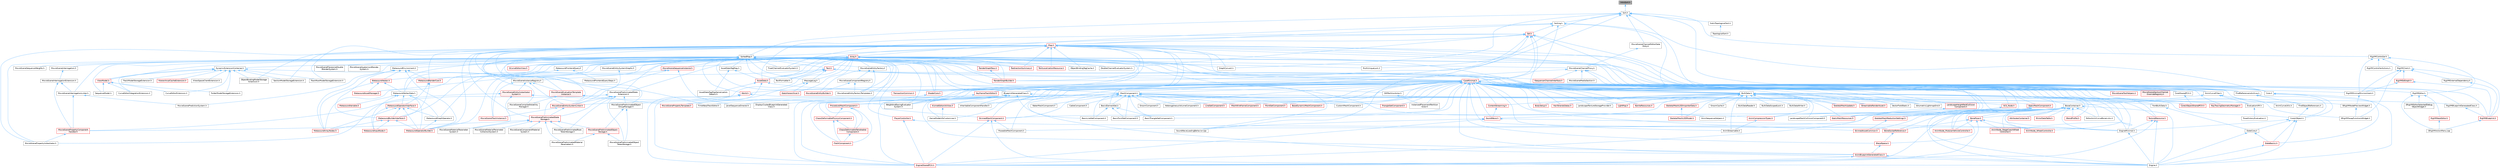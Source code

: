 digraph "IntroSort.h"
{
 // INTERACTIVE_SVG=YES
 // LATEX_PDF_SIZE
  bgcolor="transparent";
  edge [fontname=Helvetica,fontsize=10,labelfontname=Helvetica,labelfontsize=10];
  node [fontname=Helvetica,fontsize=10,shape=box,height=0.2,width=0.4];
  Node1 [id="Node000001",label="IntroSort.h",height=0.2,width=0.4,color="gray40", fillcolor="grey60", style="filled", fontcolor="black",tooltip=" "];
  Node1 -> Node2 [id="edge1_Node000001_Node000002",dir="back",color="steelblue1",style="solid",tooltip=" "];
  Node2 [id="Node000002",label="Sort.h",height=0.2,width=0.4,color="grey40", fillcolor="white", style="filled",URL="$d1/d87/Sort_8h.html",tooltip=" "];
  Node2 -> Node3 [id="edge2_Node000002_Node000003",dir="back",color="steelblue1",style="solid",tooltip=" "];
  Node3 [id="Node000003",label="AnimCurveFilter.h",height=0.2,width=0.4,color="grey40", fillcolor="white", style="filled",URL="$d6/d0e/AnimCurveFilter_8h.html",tooltip=" "];
  Node3 -> Node4 [id="edge3_Node000003_Node000004",dir="back",color="steelblue1",style="solid",tooltip=" "];
  Node4 [id="Node000004",label="AnimCurveUtils.h",height=0.2,width=0.4,color="grey40", fillcolor="white", style="filled",URL="$d2/d99/AnimCurveUtils_8h.html",tooltip=" "];
  Node3 -> Node5 [id="edge4_Node000003_Node000005",dir="back",color="steelblue1",style="solid",tooltip=" "];
  Node5 [id="Node000005",label="BoneContainer.h",height=0.2,width=0.4,color="grey40", fillcolor="white", style="filled",URL="$d9/d68/BoneContainer_8h.html",tooltip=" "];
  Node5 -> Node6 [id="edge5_Node000005_Node000006",dir="back",color="steelblue1",style="solid",tooltip=" "];
  Node6 [id="Node000006",label="AnimCompressionTypes.h",height=0.2,width=0.4,color="red", fillcolor="#FFF0F0", style="filled",URL="$d1/d3b/AnimCompressionTypes_8h.html",tooltip=" "];
  Node6 -> Node15 [id="edge6_Node000006_Node000015",dir="back",color="steelblue1",style="solid",tooltip=" "];
  Node15 [id="Node000015",label="AnimStreamable.h",height=0.2,width=0.4,color="grey40", fillcolor="white", style="filled",URL="$d1/d46/AnimStreamable_8h.html",tooltip=" "];
  Node5 -> Node40 [id="edge7_Node000005_Node000040",dir="back",color="steelblue1",style="solid",tooltip=" "];
  Node40 [id="Node000040",label="AnimNode_ModularVehicleController.h",height=0.2,width=0.4,color="red", fillcolor="#FFF0F0", style="filled",URL="$d8/d10/AnimNode__ModularVehicleController_8h.html",tooltip=" "];
  Node5 -> Node42 [id="edge8_Node000005_Node000042",dir="back",color="steelblue1",style="solid",tooltip=" "];
  Node42 [id="Node000042",label="AnimNode_StageCoachWheel\lController.h",height=0.2,width=0.4,color="red", fillcolor="#FFF0F0", style="filled",URL="$d0/d68/AnimNode__StageCoachWheelController_8h.html",tooltip=" "];
  Node5 -> Node44 [id="edge9_Node000005_Node000044",dir="back",color="steelblue1",style="solid",tooltip=" "];
  Node44 [id="Node000044",label="AnimNode_WheelController.h",height=0.2,width=0.4,color="red", fillcolor="#FFF0F0", style="filled",URL="$d4/dbf/AnimNode__WheelController_8h.html",tooltip=" "];
  Node5 -> Node46 [id="edge10_Node000005_Node000046",dir="back",color="steelblue1",style="solid",tooltip=" "];
  Node46 [id="Node000046",label="AnimSequenceHelpers.h",height=0.2,width=0.4,color="grey40", fillcolor="white", style="filled",URL="$dd/d12/AnimSequenceHelpers_8h.html",tooltip=" "];
  Node5 -> Node47 [id="edge11_Node000005_Node000047",dir="back",color="steelblue1",style="solid",tooltip=" "];
  Node47 [id="Node000047",label="AttributesContainer.h",height=0.2,width=0.4,color="red", fillcolor="#FFF0F0", style="filled",URL="$d7/db7/AttributesContainer_8h.html",tooltip=" "];
  Node5 -> Node248 [id="edge12_Node000005_Node000248",dir="back",color="steelblue1",style="solid",tooltip=" "];
  Node248 [id="Node000248",label="BlendProfile.h",height=0.2,width=0.4,color="red", fillcolor="#FFF0F0", style="filled",URL="$d6/d9c/BlendProfile_8h.html",tooltip=" "];
  Node5 -> Node170 [id="edge13_Node000005_Node000170",dir="back",color="steelblue1",style="solid",tooltip=" "];
  Node170 [id="Node000170",label="BlendSpace.h",height=0.2,width=0.4,color="red", fillcolor="#FFF0F0", style="filled",URL="$d7/d9b/BlendSpace_8h.html",tooltip=" "];
  Node170 -> Node55 [id="edge14_Node000170_Node000055",dir="back",color="steelblue1",style="solid",tooltip=" "];
  Node55 [id="Node000055",label="AnimBlueprintGeneratedClass.h",height=0.2,width=0.4,color="red", fillcolor="#FFF0F0", style="filled",URL="$dc/d81/AnimBlueprintGeneratedClass_8h.html",tooltip=" "];
  Node55 -> Node145 [id="edge15_Node000055_Node000145",dir="back",color="steelblue1",style="solid",tooltip=" "];
  Node145 [id="Node000145",label="Engine.h",height=0.2,width=0.4,color="grey40", fillcolor="white", style="filled",URL="$d1/d34/Public_2Engine_8h.html",tooltip=" "];
  Node55 -> Node31 [id="edge16_Node000055_Node000031",dir="back",color="steelblue1",style="solid",tooltip=" "];
  Node31 [id="Node000031",label="EngineSharedPCH.h",height=0.2,width=0.4,color="red", fillcolor="#FFF0F0", style="filled",URL="$dc/dbb/EngineSharedPCH_8h.html",tooltip=" "];
  Node5 -> Node257 [id="edge17_Node000005_Node000257",dir="back",color="steelblue1",style="solid",tooltip=" "];
  Node257 [id="Node000257",label="BonePose.h",height=0.2,width=0.4,color="red", fillcolor="#FFF0F0", style="filled",URL="$dd/d83/BonePose_8h.html",tooltip=" "];
  Node257 -> Node40 [id="edge18_Node000257_Node000040",dir="back",color="steelblue1",style="solid",tooltip=" "];
  Node257 -> Node42 [id="edge19_Node000257_Node000042",dir="back",color="steelblue1",style="solid",tooltip=" "];
  Node257 -> Node44 [id="edge20_Node000257_Node000044",dir="back",color="steelblue1",style="solid",tooltip=" "];
  Node257 -> Node261 [id="edge21_Node000257_Node000261",dir="back",color="steelblue1",style="solid",tooltip=" "];
  Node261 [id="Node000261",label="BoneSocketReference.h",height=0.2,width=0.4,color="red", fillcolor="#FFF0F0", style="filled",URL="$d4/d1c/BoneSocketReference_8h.html",tooltip=" "];
  Node261 -> Node170 [id="edge22_Node000261_Node000170",dir="back",color="steelblue1",style="solid",tooltip=" "];
  Node257 -> Node31 [id="edge23_Node000257_Node000031",dir="back",color="steelblue1",style="solid",tooltip=" "];
  Node5 -> Node261 [id="edge24_Node000005_Node000261",dir="back",color="steelblue1",style="solid",tooltip=" "];
  Node5 -> Node262 [id="edge25_Node000005_Node000262",dir="back",color="steelblue1",style="solid",tooltip=" "];
  Node262 [id="Node000262",label="EditorAnimCurveBoneLinks.h",height=0.2,width=0.4,color="grey40", fillcolor="white", style="filled",URL="$d8/dea/EditorAnimCurveBoneLinks_8h.html",tooltip=" "];
  Node5 -> Node145 [id="edge26_Node000005_Node000145",dir="back",color="steelblue1",style="solid",tooltip=" "];
  Node5 -> Node199 [id="edge27_Node000005_Node000199",dir="back",color="steelblue1",style="solid",tooltip=" "];
  Node199 [id="Node000199",label="EngineMinimal.h",height=0.2,width=0.4,color="grey40", fillcolor="white", style="filled",URL="$d0/d2c/EngineMinimal_8h.html",tooltip=" "];
  Node199 -> Node145 [id="edge28_Node000199_Node000145",dir="back",color="steelblue1",style="solid",tooltip=" "];
  Node5 -> Node31 [id="edge29_Node000005_Node000031",dir="back",color="steelblue1",style="solid",tooltip=" "];
  Node5 -> Node263 [id="edge30_Node000005_Node000263",dir="back",color="steelblue1",style="solid",tooltip=" "];
  Node263 [id="Node000263",label="MirrorDataTable.h",height=0.2,width=0.4,color="red", fillcolor="#FFF0F0", style="filled",URL="$d3/d9e/MirrorDataTable_8h.html",tooltip=" "];
  Node5 -> Node266 [id="edge31_Node000005_Node000266",dir="back",color="steelblue1",style="solid",tooltip=" "];
  Node266 [id="Node000266",label="PoseableMeshComponent.h",height=0.2,width=0.4,color="grey40", fillcolor="white", style="filled",URL="$df/d28/PoseableMeshComponent_8h.html",tooltip=" "];
  Node5 -> Node267 [id="edge32_Node000005_Node000267",dir="back",color="steelblue1",style="solid",tooltip=" "];
  Node267 [id="Node000267",label="SkeletalMeshReductionSettings.h",height=0.2,width=0.4,color="red", fillcolor="#FFF0F0", style="filled",URL="$d9/dae/SkeletalMeshReductionSettings_8h.html",tooltip=" "];
  Node267 -> Node269 [id="edge33_Node000267_Node000269",dir="back",color="steelblue1",style="solid",tooltip=" "];
  Node269 [id="Node000269",label="SkinnedAssetCommon.h",height=0.2,width=0.4,color="red", fillcolor="#FFF0F0", style="filled",URL="$dc/dea/SkinnedAssetCommon_8h.html",tooltip=" "];
  Node5 -> Node269 [id="edge34_Node000005_Node000269",dir="back",color="steelblue1",style="solid",tooltip=" "];
  Node5 -> Node303 [id="edge35_Node000005_Node000303",dir="back",color="steelblue1",style="solid",tooltip=" "];
  Node303 [id="Node000303",label="SkinnedMeshComponent.h",height=0.2,width=0.4,color="red", fillcolor="#FFF0F0", style="filled",URL="$da/d62/SkinnedMeshComponent_8h.html",tooltip=" "];
  Node303 -> Node145 [id="edge36_Node000303_Node000145",dir="back",color="steelblue1",style="solid",tooltip=" "];
  Node303 -> Node31 [id="edge37_Node000303_Node000031",dir="back",color="steelblue1",style="solid",tooltip=" "];
  Node303 -> Node266 [id="edge38_Node000303_Node000266",dir="back",color="steelblue1",style="solid",tooltip=" "];
  Node3 -> Node183 [id="edge39_Node000003_Node000183",dir="back",color="steelblue1",style="solid",tooltip=" "];
  Node183 [id="Node000183",label="EvaluationVM.h",height=0.2,width=0.4,color="grey40", fillcolor="white", style="filled",URL="$d0/d71/EvaluationVM_8h.html",tooltip=" "];
  Node183 -> Node184 [id="edge40_Node000183_Node000184",dir="back",color="steelblue1",style="solid",tooltip=" "];
  Node184 [id="Node000184",label="PoseHistoryEvaluation.h",height=0.2,width=0.4,color="grey40", fillcolor="white", style="filled",URL="$d5/d97/PoseHistoryEvaluation_8h.html",tooltip=" "];
  Node2 -> Node305 [id="edge41_Node000002_Node000305",dir="back",color="steelblue1",style="solid",tooltip=" "];
  Node305 [id="Node000305",label="FindReferencersArchive.h",height=0.2,width=0.4,color="grey40", fillcolor="white", style="filled",URL="$d5/d8f/FindReferencersArchive_8h.html",tooltip=" "];
  Node305 -> Node306 [id="edge42_Node000305_Node000306",dir="back",color="steelblue1",style="solid",tooltip=" "];
  Node306 [id="Node000306",label="CoreUObject.h",height=0.2,width=0.4,color="grey40", fillcolor="white", style="filled",URL="$d0/ded/CoreUObject_8h.html",tooltip=" "];
  Node306 -> Node145 [id="edge43_Node000306_Node000145",dir="back",color="steelblue1",style="solid",tooltip=" "];
  Node306 -> Node199 [id="edge44_Node000306_Node000199",dir="back",color="steelblue1",style="solid",tooltip=" "];
  Node306 -> Node307 [id="edge45_Node000306_Node000307",dir="back",color="steelblue1",style="solid",tooltip=" "];
  Node307 [id="Node000307",label="SlateBasics.h",height=0.2,width=0.4,color="red", fillcolor="#FFF0F0", style="filled",URL="$da/d2f/SlateBasics_8h.html",tooltip=" "];
  Node307 -> Node145 [id="edge46_Node000307_Node000145",dir="back",color="steelblue1",style="solid",tooltip=" "];
  Node306 -> Node310 [id="edge47_Node000306_Node000310",dir="back",color="steelblue1",style="solid",tooltip=" "];
  Node310 [id="Node000310",label="SlateCore.h",height=0.2,width=0.4,color="grey40", fillcolor="white", style="filled",URL="$dc/d03/SlateCore_8h.html",tooltip=" "];
  Node310 -> Node145 [id="edge48_Node000310_Node000145",dir="back",color="steelblue1",style="solid",tooltip=" "];
  Node310 -> Node307 [id="edge49_Node000310_Node000307",dir="back",color="steelblue1",style="solid",tooltip=" "];
  Node305 -> Node311 [id="edge50_Node000305_Node000311",dir="back",color="steelblue1",style="solid",tooltip=" "];
  Node311 [id="Node000311",label="FindObjectReferencers.h",height=0.2,width=0.4,color="grey40", fillcolor="white", style="filled",URL="$dc/dab/FindObjectReferencers_8h.html",tooltip=" "];
  Node311 -> Node306 [id="edge51_Node000311_Node000306",dir="back",color="steelblue1",style="solid",tooltip=" "];
  Node2 -> Node312 [id="edge52_Node000002_Node000312",dir="back",color="steelblue1",style="solid",tooltip=" "];
  Node312 [id="Node000312",label="GraphConvert.h",height=0.2,width=0.4,color="grey40", fillcolor="white", style="filled",URL="$d8/d11/GraphConvert_8h.html",tooltip=" "];
  Node2 -> Node313 [id="edge53_Node000002_Node000313",dir="back",color="steelblue1",style="solid",tooltip=" "];
  Node313 [id="Node000313",label="KahnTopologicalSort.h",height=0.2,width=0.4,color="grey40", fillcolor="white", style="filled",URL="$d1/def/KahnTopologicalSort_8h.html",tooltip=" "];
  Node313 -> Node314 [id="edge54_Node000313_Node000314",dir="back",color="steelblue1",style="solid",tooltip=" "];
  Node314 [id="Node000314",label="TopologicalSort.h",height=0.2,width=0.4,color="grey40", fillcolor="white", style="filled",URL="$df/d9b/TopologicalSort_8h.html",tooltip=" "];
  Node2 -> Node315 [id="edge55_Node000002_Node000315",dir="back",color="steelblue1",style="solid",tooltip=" "];
  Node315 [id="Node000315",label="MovieSceneChannelEditorData\lEntry.h",height=0.2,width=0.4,color="grey40", fillcolor="white", style="filled",URL="$d4/d3f/MovieSceneChannelEditorDataEntry_8h.html",tooltip=" "];
  Node315 -> Node316 [id="edge56_Node000315_Node000316",dir="back",color="steelblue1",style="solid",tooltip=" "];
  Node316 [id="Node000316",label="MovieSceneChannelProxy.h",height=0.2,width=0.4,color="grey40", fillcolor="white", style="filled",URL="$d8/dea/MovieSceneChannelProxy_8h.html",tooltip=" "];
  Node316 -> Node317 [id="edge57_Node000316_Node000317",dir="back",color="steelblue1",style="solid",tooltip=" "];
  Node317 [id="Node000317",label="ISequencerChannelInterface.h",height=0.2,width=0.4,color="red", fillcolor="#FFF0F0", style="filled",URL="$d0/dd3/ISequencerChannelInterface_8h.html",tooltip=" "];
  Node316 -> Node337 [id="edge58_Node000316_Node000337",dir="back",color="steelblue1",style="solid",tooltip=" "];
  Node337 [id="Node000337",label="KeyframeTrackEditor.h",height=0.2,width=0.4,color="red", fillcolor="#FFF0F0", style="filled",URL="$dd/d47/KeyframeTrackEditor_8h.html",tooltip=" "];
  Node337 -> Node343 [id="edge59_Node000337_Node000343",dir="back",color="steelblue1",style="solid",tooltip=" "];
  Node343 [id="Node000343",label="TimeWarpTrackEditor.h",height=0.2,width=0.4,color="grey40", fillcolor="white", style="filled",URL="$dc/d2e/TimeWarpTrackEditor_8h.html",tooltip=" "];
  Node316 -> Node344 [id="edge60_Node000316_Node000344",dir="back",color="steelblue1",style="solid",tooltip=" "];
  Node344 [id="Node000344",label="MovieSceneMediaSection.h",height=0.2,width=0.4,color="grey40", fillcolor="white", style="filled",URL="$d2/df2/MovieSceneMediaSection_8h.html",tooltip=" "];
  Node316 -> Node345 [id="edge61_Node000316_Node000345",dir="back",color="steelblue1",style="solid",tooltip=" "];
  Node345 [id="Node000345",label="MovieSceneSectionChannel\lOverrideRegistry.h",height=0.2,width=0.4,color="red", fillcolor="#FFF0F0", style="filled",URL="$d0/d33/MovieSceneSectionChannelOverrideRegistry_8h.html",tooltip=" "];
  Node316 -> Node33 [id="edge62_Node000316_Node000033",dir="back",color="steelblue1",style="solid",tooltip=" "];
  Node33 [id="Node000033",label="MovieSceneToolHelpers.h",height=0.2,width=0.4,color="red", fillcolor="#FFF0F0", style="filled",URL="$d4/d0e/MovieSceneToolHelpers_8h.html",tooltip=" "];
  Node2 -> Node418 [id="edge63_Node000002_Node000418",dir="back",color="steelblue1",style="solid",tooltip=" "];
  Node418 [id="Node000418",label="MultiUniqueLock.h",height=0.2,width=0.4,color="grey40", fillcolor="white", style="filled",URL="$da/d96/MultiUniqueLock_8h.html",tooltip=" "];
  Node2 -> Node419 [id="edge64_Node000002_Node000419",dir="back",color="steelblue1",style="solid",tooltip=" "];
  Node419 [id="Node000419",label="RigVMController.h",height=0.2,width=0.4,color="grey40", fillcolor="white", style="filled",URL="$da/d1e/RigVMController_8h.html",tooltip=" "];
  Node419 -> Node420 [id="edge65_Node000419_Node000420",dir="back",color="steelblue1",style="solid",tooltip=" "];
  Node420 [id="Node000420",label="RigVMClient.h",height=0.2,width=0.4,color="grey40", fillcolor="white", style="filled",URL="$db/d93/RigVMClient_8h.html",tooltip=" "];
  Node420 -> Node421 [id="edge66_Node000420_Node000421",dir="back",color="steelblue1",style="solid",tooltip=" "];
  Node421 [id="Node000421",label="RigVMBlueprint.h",height=0.2,width=0.4,color="red", fillcolor="#FFF0F0", style="filled",URL="$df/d44/RigVMBlueprint_8h.html",tooltip=" "];
  Node421 -> Node440 [id="edge67_Node000421_Node000440",dir="back",color="steelblue1",style="solid",tooltip=" "];
  Node440 [id="Node000440",label="SRigVMActionMenu.cpp",height=0.2,width=0.4,color="grey40", fillcolor="white", style="filled",URL="$dc/d4c/SRigVMActionMenu_8cpp.html",tooltip=" "];
  Node420 -> Node453 [id="edge68_Node000420_Node000453",dir="back",color="steelblue1",style="solid",tooltip=" "];
  Node453 [id="Node000453",label="RigVMEdGraph.h",height=0.2,width=0.4,color="red", fillcolor="#FFF0F0", style="filled",URL="$d9/d8c/RigVMEdGraph_8h.html",tooltip=" "];
  Node453 -> Node421 [id="edge69_Node000453_Node000421",dir="back",color="steelblue1",style="solid",tooltip=" "];
  Node453 -> Node454 [id="edge70_Node000453_Node000454",dir="back",color="steelblue1",style="solid",tooltip=" "];
  Node454 [id="Node000454",label="RigVMMinimalEnvironment.h",height=0.2,width=0.4,color="grey40", fillcolor="white", style="filled",URL="$d4/d4a/RigVMMinimalEnvironment_8h.html",tooltip=" "];
  Node454 -> Node448 [id="edge71_Node000454_Node000448",dir="back",color="steelblue1",style="solid",tooltip=" "];
  Node448 [id="Node000448",label="SRigVMNodePreviewWidget.h",height=0.2,width=0.4,color="grey40", fillcolor="white", style="filled",URL="$d5/d72/SRigVMNodePreviewWidget_8h.html",tooltip=" "];
  Node448 -> Node438 [id="edge72_Node000448_Node000438",dir="back",color="steelblue1",style="solid",tooltip=" "];
  Node438 [id="Node000438",label="SRigVMSwapFunctionsWidget.h",height=0.2,width=0.4,color="grey40", fillcolor="white", style="filled",URL="$d0/da2/SRigVMSwapFunctionsWidget_8h.html",tooltip=" "];
  Node420 -> Node457 [id="edge73_Node000420_Node000457",dir="back",color="steelblue1",style="solid",tooltip=" "];
  Node457 [id="Node000457",label="RigVMExternalDependency.h",height=0.2,width=0.4,color="grey40", fillcolor="white", style="filled",URL="$d2/d83/RigVMExternalDependency_8h.html",tooltip=" "];
  Node457 -> Node421 [id="edge74_Node000457_Node000421",dir="back",color="steelblue1",style="solid",tooltip=" "];
  Node420 -> Node454 [id="edge75_Node000420_Node000454",dir="back",color="steelblue1",style="solid",tooltip=" "];
  Node420 -> Node438 [id="edge76_Node000420_Node000438",dir="back",color="steelblue1",style="solid",tooltip=" "];
  Node419 -> Node458 [id="edge77_Node000419_Node000458",dir="back",color="steelblue1",style="solid",tooltip=" "];
  Node458 [id="Node000458",label="RigVMControllerActions.h",height=0.2,width=0.4,color="grey40", fillcolor="white", style="filled",URL="$d3/dc4/RigVMControllerActions_8h.html",tooltip=" "];
  Node419 -> Node459 [id="edge78_Node000419_Node000459",dir="back",color="steelblue1",style="solid",tooltip=" "];
  Node459 [id="Node000459",label="RigVMEditor.h",height=0.2,width=0.4,color="grey40", fillcolor="white", style="filled",URL="$d3/d13/RigVMEditor_8h.html",tooltip=" "];
  Node459 -> Node460 [id="edge79_Node000459_Node000460",dir="back",color="steelblue1",style="solid",tooltip=" "];
  Node460 [id="Node000460",label="RigVMNewEditor.h",height=0.2,width=0.4,color="red", fillcolor="#FFF0F0", style="filled",URL="$df/dd1/RigVMNewEditor_8h.html",tooltip=" "];
  Node460 -> Node440 [id="edge80_Node000460_Node000440",dir="back",color="steelblue1",style="solid",tooltip=" "];
  Node459 -> Node440 [id="edge81_Node000459_Node000440",dir="back",color="steelblue1",style="solid",tooltip=" "];
  Node459 -> Node461 [id="edge82_Node000459_Node000461",dir="back",color="steelblue1",style="solid",tooltip=" "];
  Node461 [id="Node000461",label="SRigVMEditorSelectedDebug\lObjectWidget.h",height=0.2,width=0.4,color="grey40", fillcolor="white", style="filled",URL="$d9/dcd/SRigVMEditorSelectedDebugObjectWidget_8h.html",tooltip=" "];
  Node419 -> Node454 [id="edge83_Node000419_Node000454",dir="back",color="steelblue1",style="solid",tooltip=" "];
  Node2 -> Node462 [id="edge84_Node000002_Node000462",dir="back",color="steelblue1",style="solid",tooltip=" "];
  Node462 [id="Node000462",label="SortedMap.h",height=0.2,width=0.4,color="grey40", fillcolor="white", style="filled",URL="$d1/dcf/SortedMap_8h.html",tooltip=" "];
  Node462 -> Node463 [id="edge85_Node000462_Node000463",dir="back",color="steelblue1",style="solid",tooltip=" "];
  Node463 [id="Node000463",label="AssetDataTagMap.h",height=0.2,width=0.4,color="grey40", fillcolor="white", style="filled",URL="$d5/d16/AssetDataTagMap_8h.html",tooltip=" "];
  Node463 -> Node464 [id="edge86_Node000463_Node000464",dir="back",color="steelblue1",style="solid",tooltip=" "];
  Node464 [id="Node000464",label="AssetData.h",height=0.2,width=0.4,color="red", fillcolor="#FFF0F0", style="filled",URL="$d9/d19/AssetData_8h.html",tooltip=" "];
  Node464 -> Node497 [id="edge87_Node000464_Node000497",dir="back",color="steelblue1",style="solid",tooltip=" "];
  Node497 [id="Node000497",label="AssetDataTagMapSerialization\lDetails.h",height=0.2,width=0.4,color="grey40", fillcolor="white", style="filled",URL="$d5/d67/AssetDataTagMapSerializationDetails_8h.html",tooltip=" "];
  Node464 -> Node31 [id="edge88_Node000464_Node000031",dir="back",color="steelblue1",style="solid",tooltip=" "];
  Node464 -> Node1094 [id="edge89_Node000464_Node001094",dir="back",color="steelblue1",style="solid",tooltip=" "];
  Node1094 [id="Node001094",label="SoundWaveLoadingBehavior.cpp",height=0.2,width=0.4,color="grey40", fillcolor="white", style="filled",URL="$d7/d95/SoundWaveLoadingBehavior_8cpp.html",tooltip=" "];
  Node463 -> Node497 [id="edge90_Node000463_Node000497",dir="back",color="steelblue1",style="solid",tooltip=" "];
  Node462 -> Node1099 [id="edge91_Node000462_Node001099",dir="back",color="steelblue1",style="solid",tooltip=" "];
  Node1099 [id="Node001099",label="BlueprintGeneratedClass.h",height=0.2,width=0.4,color="grey40", fillcolor="white", style="filled",URL="$d6/d77/BlueprintGeneratedClass_8h.html",tooltip=" "];
  Node1099 -> Node55 [id="edge92_Node001099_Node000055",dir="back",color="steelblue1",style="solid",tooltip=" "];
  Node1099 -> Node1100 [id="edge93_Node001099_Node001100",dir="back",color="steelblue1",style="solid",tooltip=" "];
  Node1100 [id="Node001100",label="DisplayClusterBlueprintGenerated\lClass.h",height=0.2,width=0.4,color="grey40", fillcolor="white", style="filled",URL="$d4/d8f/DisplayClusterBlueprintGeneratedClass_8h.html",tooltip=" "];
  Node1099 -> Node145 [id="edge94_Node001099_Node000145",dir="back",color="steelblue1",style="solid",tooltip=" "];
  Node1099 -> Node31 [id="edge95_Node001099_Node000031",dir="back",color="steelblue1",style="solid",tooltip=" "];
  Node1099 -> Node677 [id="edge96_Node001099_Node000677",dir="back",color="steelblue1",style="solid",tooltip=" "];
  Node677 [id="Node000677",label="GameModeInfoCustomizer.h",height=0.2,width=0.4,color="grey40", fillcolor="white", style="filled",URL="$d5/df3/GameModeInfoCustomizer_8h.html",tooltip=" "];
  Node1099 -> Node1101 [id="edge97_Node001099_Node001101",dir="back",color="steelblue1",style="solid",tooltip=" "];
  Node1101 [id="Node001101",label="InheritableComponentHandler.h",height=0.2,width=0.4,color="grey40", fillcolor="white", style="filled",URL="$d0/def/InheritableComponentHandler_8h.html",tooltip=" "];
  Node1099 -> Node1102 [id="edge98_Node001099_Node001102",dir="back",color="steelblue1",style="solid",tooltip=" "];
  Node1102 [id="Node001102",label="KismetEditorUtilities.h",height=0.2,width=0.4,color="red", fillcolor="#FFF0F0", style="filled",URL="$d4/d72/KismetEditorUtilities_8h.html",tooltip=" "];
  Node1102 -> Node677 [id="edge99_Node001102_Node000677",dir="back",color="steelblue1",style="solid",tooltip=" "];
  Node1099 -> Node1104 [id="edge100_Node001099_Node001104",dir="back",color="steelblue1",style="solid",tooltip=" "];
  Node1104 [id="Node001104",label="LevelSequenceDirector.h",height=0.2,width=0.4,color="grey40", fillcolor="white", style="filled",URL="$d8/d00/LevelSequenceDirector_8h.html",tooltip=" "];
  Node1099 -> Node702 [id="edge101_Node001099_Node000702",dir="back",color="steelblue1",style="solid",tooltip=" "];
  Node702 [id="Node000702",label="RigVMBlueprintGeneratedClass.h",height=0.2,width=0.4,color="grey40", fillcolor="white", style="filled",URL="$d4/dec/RigVMBlueprintGeneratedClass_8h.html",tooltip=" "];
  Node702 -> Node421 [id="edge102_Node000702_Node000421",dir="back",color="steelblue1",style="solid",tooltip=" "];
  Node1099 -> Node1105 [id="edge103_Node001099_Node001105",dir="back",color="steelblue1",style="solid",tooltip=" "];
  Node1105 [id="Node001105",label="SCS_Node.h",height=0.2,width=0.4,color="red", fillcolor="#FFF0F0", style="filled",URL="$d7/d7b/SCS__Node_8h.html",tooltip=" "];
  Node1105 -> Node145 [id="edge104_Node001105_Node000145",dir="back",color="steelblue1",style="solid",tooltip=" "];
  Node462 -> Node1106 [id="edge105_Node000462_Node001106",dir="back",color="steelblue1",style="solid",tooltip=" "];
  Node1106 [id="Node001106",label="BulkData.h",height=0.2,width=0.4,color="grey40", fillcolor="white", style="filled",URL="$d4/d8e/BulkData_8h.html",tooltip=" "];
  Node1106 -> Node6 [id="edge106_Node001106_Node000006",dir="back",color="steelblue1",style="solid",tooltip=" "];
  Node1106 -> Node15 [id="edge107_Node001106_Node000015",dir="back",color="steelblue1",style="solid",tooltip=" "];
  Node1106 -> Node1107 [id="edge108_Node001106_Node001107",dir="back",color="steelblue1",style="solid",tooltip=" "];
  Node1107 [id="Node001107",label="BodySetup.h",height=0.2,width=0.4,color="red", fillcolor="#FFF0F0", style="filled",URL="$d8/d7b/BodySetup_8h.html",tooltip=" "];
  Node1106 -> Node1152 [id="edge109_Node001106_Node001152",dir="back",color="steelblue1",style="solid",tooltip=" "];
  Node1152 [id="Node001152",label="BulkDataReader.h",height=0.2,width=0.4,color="grey40", fillcolor="white", style="filled",URL="$d4/d9b/BulkDataReader_8h.html",tooltip=" "];
  Node1106 -> Node1153 [id="edge110_Node001106_Node001153",dir="back",color="steelblue1",style="solid",tooltip=" "];
  Node1153 [id="Node001153",label="BulkDataScopedLock.h",height=0.2,width=0.4,color="grey40", fillcolor="white", style="filled",URL="$da/d4e/BulkDataScopedLock_8h.html",tooltip=" "];
  Node1106 -> Node1154 [id="edge111_Node001106_Node001154",dir="back",color="steelblue1",style="solid",tooltip=" "];
  Node1154 [id="Node001154",label="BulkDataWriter.h",height=0.2,width=0.4,color="grey40", fillcolor="white", style="filled",URL="$dc/dcb/BulkDataWriter_8h.html",tooltip=" "];
  Node1106 -> Node1155 [id="edge112_Node001106_Node001155",dir="back",color="steelblue1",style="solid",tooltip=" "];
  Node1155 [id="Node001155",label="ContentStreaming.h",height=0.2,width=0.4,color="red", fillcolor="#FFF0F0", style="filled",URL="$dd/d05/ContentStreaming_8h.html",tooltip=" "];
  Node1155 -> Node1163 [id="edge113_Node001155_Node001163",dir="back",color="steelblue1",style="solid",tooltip=" "];
  Node1163 [id="Node001163",label="SoundWave.h",height=0.2,width=0.4,color="red", fillcolor="#FFF0F0", style="filled",URL="$d3/d6d/SoundWave_8h.html",tooltip=" "];
  Node1163 -> Node199 [id="edge114_Node001163_Node000199",dir="back",color="steelblue1",style="solid",tooltip=" "];
  Node1163 -> Node31 [id="edge115_Node001163_Node000031",dir="back",color="steelblue1",style="solid",tooltip=" "];
  Node1163 -> Node1094 [id="edge116_Node001163_Node001094",dir="back",color="steelblue1",style="solid",tooltip=" "];
  Node1106 -> Node306 [id="edge117_Node001106_Node000306",dir="back",color="steelblue1",style="solid",tooltip=" "];
  Node1106 -> Node1196 [id="edge118_Node001106_Node001196",dir="back",color="steelblue1",style="solid",tooltip=" "];
  Node1196 [id="Node001196",label="CoreUObjectSharedPCH.h",height=0.2,width=0.4,color="red", fillcolor="#FFF0F0", style="filled",URL="$de/d2f/CoreUObjectSharedPCH_8h.html",tooltip=" "];
  Node1106 -> Node1198 [id="edge119_Node001106_Node001198",dir="back",color="steelblue1",style="solid",tooltip=" "];
  Node1198 [id="Node001198",label="FontBulkData.h",height=0.2,width=0.4,color="grey40", fillcolor="white", style="filled",URL="$dc/dfb/FontBulkData_8h.html",tooltip=" "];
  Node1198 -> Node310 [id="edge120_Node001198_Node000310",dir="back",color="steelblue1",style="solid",tooltip=" "];
  Node1106 -> Node276 [id="edge121_Node001106_Node000276",dir="back",color="steelblue1",style="solid",tooltip=" "];
  Node276 [id="Node000276",label="GroomCache.h",height=0.2,width=0.4,color="grey40", fillcolor="white", style="filled",URL="$d7/d6e/GroomCache_8h.html",tooltip=" "];
  Node1106 -> Node1199 [id="edge122_Node001106_Node001199",dir="back",color="steelblue1",style="solid",tooltip=" "];
  Node1199 [id="Node001199",label="HairStrandsDatas.h",height=0.2,width=0.4,color="red", fillcolor="#FFF0F0", style="filled",URL="$d6/daf/HairStrandsDatas_8h.html",tooltip=" "];
  Node1106 -> Node1206 [id="edge123_Node001106_Node001206",dir="back",color="steelblue1",style="solid",tooltip=" "];
  Node1206 [id="Node001206",label="LandscapeHeightfieldCollision\lComponent.h",height=0.2,width=0.4,color="red", fillcolor="#FFF0F0", style="filled",URL="$d2/d06/LandscapeHeightfieldCollisionComponent_8h.html",tooltip=" "];
  Node1206 -> Node1207 [id="edge124_Node001206_Node001207",dir="back",color="steelblue1",style="solid",tooltip=" "];
  Node1207 [id="Node001207",label="LandscapeMeshCollisionComponent.h",height=0.2,width=0.4,color="grey40", fillcolor="white", style="filled",URL="$d0/dab/LandscapeMeshCollisionComponent_8h.html",tooltip=" "];
  Node1106 -> Node1207 [id="edge125_Node001106_Node001207",dir="back",color="steelblue1",style="solid",tooltip=" "];
  Node1106 -> Node1212 [id="edge126_Node001106_Node001212",dir="back",color="steelblue1",style="solid",tooltip=" "];
  Node1212 [id="Node001212",label="LandscapeTextureStorageProvider.h",height=0.2,width=0.4,color="grey40", fillcolor="white", style="filled",URL="$d6/d2b/LandscapeTextureStorageProvider_8h.html",tooltip=" "];
  Node1106 -> Node1213 [id="edge127_Node001106_Node001213",dir="back",color="steelblue1",style="solid",tooltip=" "];
  Node1213 [id="Node001213",label="LightMap.h",height=0.2,width=0.4,color="red", fillcolor="#FFF0F0", style="filled",URL="$d1/d76/LightMap_8h.html",tooltip=" "];
  Node1106 -> Node1219 [id="edge128_Node001106_Node001219",dir="back",color="steelblue1",style="solid",tooltip=" "];
  Node1219 [id="Node001219",label="NaniteResources.h",height=0.2,width=0.4,color="red", fillcolor="#FFF0F0", style="filled",URL="$d7/d8b/NaniteResources_8h.html",tooltip=" "];
  Node1106 -> Node1227 [id="edge129_Node001106_Node001227",dir="back",color="steelblue1",style="solid",tooltip=" "];
  Node1227 [id="Node001227",label="RayTracingGeometryManager.h",height=0.2,width=0.4,color="red", fillcolor="#FFF0F0", style="filled",URL="$d0/df3/RayTracingGeometryManager_8h.html",tooltip=" "];
  Node1106 -> Node1228 [id="edge130_Node001106_Node001228",dir="back",color="steelblue1",style="solid",tooltip=" "];
  Node1228 [id="Node001228",label="SkeletalMeshLODImporterData.h",height=0.2,width=0.4,color="red", fillcolor="#FFF0F0", style="filled",URL="$de/dc6/SkeletalMeshLODImporterData_8h.html",tooltip=" "];
  Node1228 -> Node1229 [id="edge131_Node001228_Node001229",dir="back",color="steelblue1",style="solid",tooltip=" "];
  Node1229 [id="Node001229",label="SkeletalMeshLODModel.h",height=0.2,width=0.4,color="red", fillcolor="#FFF0F0", style="filled",URL="$d2/d34/SkeletalMeshLODModel_8h.html",tooltip=" "];
  Node1106 -> Node1229 [id="edge132_Node001106_Node001229",dir="back",color="steelblue1",style="solid",tooltip=" "];
  Node1106 -> Node295 [id="edge133_Node001106_Node000295",dir="back",color="steelblue1",style="solid",tooltip=" "];
  Node295 [id="Node000295",label="SkeletalMeshUpdate.h",height=0.2,width=0.4,color="red", fillcolor="#FFF0F0", style="filled",URL="$df/d79/SkeletalMeshUpdate_8h.html",tooltip=" "];
  Node1106 -> Node1163 [id="edge134_Node001106_Node001163",dir="back",color="steelblue1",style="solid",tooltip=" "];
  Node1106 -> Node1231 [id="edge135_Node001106_Node001231",dir="back",color="steelblue1",style="solid",tooltip=" "];
  Node1231 [id="Node001231",label="StaticMeshResources.h",height=0.2,width=0.4,color="red", fillcolor="#FFF0F0", style="filled",URL="$d0/db7/StaticMeshResources_8h.html",tooltip=" "];
  Node1106 -> Node1249 [id="edge136_Node001106_Node001249",dir="back",color="steelblue1",style="solid",tooltip=" "];
  Node1249 [id="Node001249",label="StreamableRenderAsset.h",height=0.2,width=0.4,color="red", fillcolor="#FFF0F0", style="filled",URL="$d3/dbd/StreamableRenderAsset_8h.html",tooltip=" "];
  Node1106 -> Node1346 [id="edge137_Node001106_Node001346",dir="back",color="steelblue1",style="solid",tooltip=" "];
  Node1346 [id="Node001346",label="TextureResource.h",height=0.2,width=0.4,color="red", fillcolor="#FFF0F0", style="filled",URL="$dd/df3/TextureResource_8h.html",tooltip=" "];
  Node1346 -> Node145 [id="edge138_Node001346_Node000145",dir="back",color="steelblue1",style="solid",tooltip=" "];
  Node1346 -> Node199 [id="edge139_Node001346_Node000199",dir="back",color="steelblue1",style="solid",tooltip=" "];
  Node1346 -> Node31 [id="edge140_Node001346_Node000031",dir="back",color="steelblue1",style="solid",tooltip=" "];
  Node1106 -> Node1351 [id="edge141_Node001106_Node001351",dir="back",color="steelblue1",style="solid",tooltip=" "];
  Node1351 [id="Node001351",label="VectorFieldStatic.h",height=0.2,width=0.4,color="grey40", fillcolor="white", style="filled",URL="$d7/d68/VectorFieldStatic_8h.html",tooltip=" "];
  Node1106 -> Node1352 [id="edge142_Node001106_Node001352",dir="back",color="steelblue1",style="solid",tooltip=" "];
  Node1352 [id="Node001352",label="VolumetricLightmapGrid.h",height=0.2,width=0.4,color="grey40", fillcolor="white", style="filled",URL="$d9/d86/VolumetricLightmapGrid_8h.html",tooltip=" "];
  Node462 -> Node1353 [id="edge143_Node000462_Node001353",dir="back",color="steelblue1",style="solid",tooltip=" "];
  Node1353 [id="Node001353",label="DoubleChannelEvaluatorSystem.h",height=0.2,width=0.4,color="grey40", fillcolor="white", style="filled",URL="$d8/d79/DoubleChannelEvaluatorSystem_8h.html",tooltip=" "];
  Node462 -> Node1354 [id="edge144_Node000462_Node001354",dir="back",color="steelblue1",style="solid",tooltip=" "];
  Node1354 [id="Node001354",label="DynamicExtensionContainer.h",height=0.2,width=0.4,color="grey40", fillcolor="white", style="filled",URL="$db/d88/DynamicExtensionContainer_8h.html",tooltip=" "];
  Node1354 -> Node1355 [id="edge145_Node001354_Node001355",dir="back",color="steelblue1",style="solid",tooltip=" "];
  Node1355 [id="Node001355",label="CurveEditorExtension.h",height=0.2,width=0.4,color="grey40", fillcolor="white", style="filled",URL="$da/d91/CurveEditorExtension_8h.html",tooltip=" "];
  Node1354 -> Node1356 [id="edge146_Node001354_Node001356",dir="back",color="steelblue1",style="solid",tooltip=" "];
  Node1356 [id="Node001356",label="CurveEditorIntegrationExtension.h",height=0.2,width=0.4,color="grey40", fillcolor="white", style="filled",URL="$d9/ddc/CurveEditorIntegrationExtension_8h.html",tooltip=" "];
  Node1354 -> Node1357 [id="edge147_Node001354_Node001357",dir="back",color="steelblue1",style="solid",tooltip=" "];
  Node1357 [id="Node001357",label="FolderModelStorageExtension.h",height=0.2,width=0.4,color="grey40", fillcolor="white", style="filled",URL="$d6/d60/FolderModelStorageExtension_8h.html",tooltip=" "];
  Node1354 -> Node1358 [id="edge148_Node001354_Node001358",dir="back",color="steelblue1",style="solid",tooltip=" "];
  Node1358 [id="Node001358",label="HierarchicalCacheExtension.h",height=0.2,width=0.4,color="red", fillcolor="#FFF0F0", style="filled",URL="$da/d29/HierarchicalCacheExtension_8h.html",tooltip=" "];
  Node1354 -> Node1375 [id="edge149_Node001354_Node001375",dir="back",color="steelblue1",style="solid",tooltip=" "];
  Node1375 [id="Node001375",label="IViewSpaceClientExtension.h",height=0.2,width=0.4,color="grey40", fillcolor="white", style="filled",URL="$d4/d5c/IViewSpaceClientExtension_8h.html",tooltip=" "];
  Node1354 -> Node1376 [id="edge150_Node001354_Node001376",dir="back",color="steelblue1",style="solid",tooltip=" "];
  Node1376 [id="Node001376",label="ObjectBindingModelStorage\lExtension.h",height=0.2,width=0.4,color="grey40", fillcolor="white", style="filled",URL="$d0/d9f/ObjectBindingModelStorageExtension_8h.html",tooltip=" "];
  Node1354 -> Node1377 [id="edge151_Node001354_Node001377",dir="back",color="steelblue1",style="solid",tooltip=" "];
  Node1377 [id="Node001377",label="SectionModelStorageExtension.h",height=0.2,width=0.4,color="grey40", fillcolor="white", style="filled",URL="$dd/d78/SectionModelStorageExtension_8h.html",tooltip=" "];
  Node1354 -> Node343 [id="edge152_Node001354_Node000343",dir="back",color="steelblue1",style="solid",tooltip=" "];
  Node1354 -> Node332 [id="edge153_Node001354_Node000332",dir="back",color="steelblue1",style="solid",tooltip=" "];
  Node332 [id="Node000332",label="TrackModelStorageExtension.h",height=0.2,width=0.4,color="grey40", fillcolor="white", style="filled",URL="$d8/d98/TrackModelStorageExtension_8h.html",tooltip=" "];
  Node1354 -> Node1378 [id="edge154_Node001354_Node001378",dir="back",color="steelblue1",style="solid",tooltip=" "];
  Node1378 [id="Node001378",label="TrackRowModelStorageExtension.h",height=0.2,width=0.4,color="grey40", fillcolor="white", style="filled",URL="$d7/d9d/TrackRowModelStorageExtension_8h.html",tooltip=" "];
  Node1354 -> Node1379 [id="edge155_Node001354_Node001379",dir="back",color="steelblue1",style="solid",tooltip=" "];
  Node1379 [id="Node001379",label="ViewModel.h",height=0.2,width=0.4,color="red", fillcolor="#FFF0F0", style="filled",URL="$d1/df9/ViewModel_8h.html",tooltip=" "];
  Node1379 -> Node1355 [id="edge156_Node001379_Node001355",dir="back",color="steelblue1",style="solid",tooltip=" "];
  Node1379 -> Node1356 [id="edge157_Node001379_Node001356",dir="back",color="steelblue1",style="solid",tooltip=" "];
  Node1379 -> Node1357 [id="edge158_Node001379_Node001357",dir="back",color="steelblue1",style="solid",tooltip=" "];
  Node1379 -> Node1390 [id="edge159_Node001379_Node001390",dir="back",color="steelblue1",style="solid",tooltip=" "];
  Node1390 [id="Node001390",label="SequenceModel.h",height=0.2,width=0.4,color="grey40", fillcolor="white", style="filled",URL="$d4/d28/SequenceModel_8h.html",tooltip=" "];
  Node462 -> Node1428 [id="edge160_Node000462_Node001428",dir="back",color="steelblue1",style="solid",tooltip=" "];
  Node1428 [id="Node001428",label="FloatChannelEvaluatorSystem.h",height=0.2,width=0.4,color="grey40", fillcolor="white", style="filled",URL="$db/dba/FloatChannelEvaluatorSystem_8h.html",tooltip=" "];
  Node462 -> Node1429 [id="edge161_Node000462_Node001429",dir="back",color="steelblue1",style="solid",tooltip=" "];
  Node1429 [id="Node001429",label="ISMPartitionActor.h",height=0.2,width=0.4,color="grey40", fillcolor="white", style="filled",URL="$d8/dac/ISMPartitionActor_8h.html",tooltip=" "];
  Node1429 -> Node1430 [id="edge162_Node001429_Node001430",dir="back",color="steelblue1",style="solid",tooltip=" "];
  Node1430 [id="Node001430",label="InstancedPlacementPartition\lActor.h",height=0.2,width=0.4,color="grey40", fillcolor="white", style="filled",URL="$dd/d43/InstancedPlacementPartitionActor_8h.html",tooltip=" "];
  Node462 -> Node1431 [id="edge163_Node000462_Node001431",dir="back",color="steelblue1",style="solid",tooltip=" "];
  Node1431 [id="Node001431",label="MeshComponent.h",height=0.2,width=0.4,color="grey40", fillcolor="white", style="filled",URL="$dd/d57/MeshComponent_8h.html",tooltip=" "];
  Node1431 -> Node1432 [id="edge164_Node001431_Node001432",dir="back",color="steelblue1",style="solid",tooltip=" "];
  Node1432 [id="Node001432",label="BaseDynamicMeshComponent.h",height=0.2,width=0.4,color="red", fillcolor="#FFF0F0", style="filled",URL="$d3/df4/BaseDynamicMeshComponent_8h.html",tooltip=" "];
  Node1431 -> Node1447 [id="edge165_Node001431_Node001447",dir="back",color="steelblue1",style="solid",tooltip=" "];
  Node1447 [id="Node001447",label="BasicElementSet.h",height=0.2,width=0.4,color="grey40", fillcolor="white", style="filled",URL="$de/d31/BasicElementSet_8h.html",tooltip=" "];
  Node1447 -> Node1448 [id="edge166_Node001447_Node001448",dir="back",color="steelblue1",style="solid",tooltip=" "];
  Node1448 [id="Node001448",label="BasicLineSetComponent.h",height=0.2,width=0.4,color="grey40", fillcolor="white", style="filled",URL="$da/d78/BasicLineSetComponent_8h.html",tooltip=" "];
  Node1447 -> Node1449 [id="edge167_Node001447_Node001449",dir="back",color="steelblue1",style="solid",tooltip=" "];
  Node1449 [id="Node001449",label="BasicPointSetComponent.h",height=0.2,width=0.4,color="grey40", fillcolor="white", style="filled",URL="$d4/d5f/BasicPointSetComponent_8h.html",tooltip=" "];
  Node1447 -> Node1450 [id="edge168_Node001447_Node001450",dir="back",color="steelblue1",style="solid",tooltip=" "];
  Node1450 [id="Node001450",label="BasicTriangleSetComponent.h",height=0.2,width=0.4,color="grey40", fillcolor="white", style="filled",URL="$d0/d56/BasicTriangleSetComponent_8h.html",tooltip=" "];
  Node1431 -> Node1448 [id="edge169_Node001431_Node001448",dir="back",color="steelblue1",style="solid",tooltip=" "];
  Node1431 -> Node1449 [id="edge170_Node001431_Node001449",dir="back",color="steelblue1",style="solid",tooltip=" "];
  Node1431 -> Node1450 [id="edge171_Node001431_Node001450",dir="back",color="steelblue1",style="solid",tooltip=" "];
  Node1431 -> Node1451 [id="edge172_Node001431_Node001451",dir="back",color="steelblue1",style="solid",tooltip=" "];
  Node1451 [id="Node001451",label="CableComponent.h",height=0.2,width=0.4,color="grey40", fillcolor="white", style="filled",URL="$d4/dd5/CableComponent_8h.html",tooltip=" "];
  Node1431 -> Node1452 [id="edge173_Node001431_Node001452",dir="back",color="steelblue1",style="solid",tooltip=" "];
  Node1452 [id="Node001452",label="ChaosDeformablePhysicsComponent.h",height=0.2,width=0.4,color="red", fillcolor="#FFF0F0", style="filled",URL="$d3/da9/ChaosDeformablePhysicsComponent_8h.html",tooltip=" "];
  Node1452 -> Node1262 [id="edge174_Node001452_Node001262",dir="back",color="steelblue1",style="solid",tooltip=" "];
  Node1262 [id="Node001262",label="ChaosDeformableTetrahedral\lComponent.h",height=0.2,width=0.4,color="red", fillcolor="#FFF0F0", style="filled",URL="$d3/db3/ChaosDeformableTetrahedralComponent_8h.html",tooltip=" "];
  Node1262 -> Node1264 [id="edge175_Node001262_Node001264",dir="back",color="steelblue1",style="solid",tooltip=" "];
  Node1264 [id="Node001264",label="FleshComponent.h",height=0.2,width=0.4,color="red", fillcolor="#FFF0F0", style="filled",URL="$d0/d29/FleshComponent_8h.html",tooltip=" "];
  Node1452 -> Node1264 [id="edge176_Node001452_Node001264",dir="back",color="steelblue1",style="solid",tooltip=" "];
  Node1431 -> Node1262 [id="edge177_Node001431_Node001262",dir="back",color="steelblue1",style="solid",tooltip=" "];
  Node1431 -> Node1458 [id="edge178_Node001431_Node001458",dir="back",color="steelblue1",style="solid",tooltip=" "];
  Node1458 [id="Node001458",label="CustomMeshComponent.h",height=0.2,width=0.4,color="grey40", fillcolor="white", style="filled",URL="$de/d34/CustomMeshComponent_8h.html",tooltip=" "];
  Node1431 -> Node199 [id="edge179_Node001431_Node000199",dir="back",color="steelblue1",style="solid",tooltip=" "];
  Node1431 -> Node31 [id="edge180_Node001431_Node000031",dir="back",color="steelblue1",style="solid",tooltip=" "];
  Node1431 -> Node1264 [id="edge181_Node001431_Node001264",dir="back",color="steelblue1",style="solid",tooltip=" "];
  Node1431 -> Node277 [id="edge182_Node001431_Node000277",dir="back",color="steelblue1",style="solid",tooltip=" "];
  Node277 [id="Node000277",label="GroomComponent.h",height=0.2,width=0.4,color="grey40", fillcolor="white", style="filled",URL="$de/d2e/GroomComponent_8h.html",tooltip=" "];
  Node1431 -> Node1459 [id="edge183_Node001431_Node001459",dir="back",color="steelblue1",style="solid",tooltip=" "];
  Node1459 [id="Node001459",label="HeterogeneousVolumeComponent.h",height=0.2,width=0.4,color="grey40", fillcolor="white", style="filled",URL="$d6/daf/HeterogeneousVolumeComponent_8h.html",tooltip=" "];
  Node1431 -> Node1460 [id="edge184_Node001431_Node001460",dir="back",color="steelblue1",style="solid",tooltip=" "];
  Node1460 [id="Node001460",label="LineSetComponent.h",height=0.2,width=0.4,color="red", fillcolor="#FFF0F0", style="filled",URL="$d7/d6b/LineSetComponent_8h.html",tooltip=" "];
  Node1431 -> Node1463 [id="edge185_Node001431_Node001463",dir="back",color="steelblue1",style="solid",tooltip=" "];
  Node1463 [id="Node001463",label="MeshWireframeComponent.h",height=0.2,width=0.4,color="red", fillcolor="#FFF0F0", style="filled",URL="$d7/d66/MeshWireframeComponent_8h.html",tooltip=" "];
  Node1431 -> Node1464 [id="edge186_Node001431_Node001464",dir="back",color="steelblue1",style="solid",tooltip=" "];
  Node1464 [id="Node001464",label="PointSetComponent.h",height=0.2,width=0.4,color="red", fillcolor="#FFF0F0", style="filled",URL="$d8/d54/PointSetComponent_8h.html",tooltip=" "];
  Node1431 -> Node1465 [id="edge187_Node001431_Node001465",dir="back",color="steelblue1",style="solid",tooltip=" "];
  Node1465 [id="Node001465",label="ProceduralMeshComponent.h",height=0.2,width=0.4,color="red", fillcolor="#FFF0F0", style="filled",URL="$d5/d29/ProceduralMeshComponent_8h.html",tooltip=" "];
  Node1465 -> Node1452 [id="edge188_Node001465_Node001452",dir="back",color="steelblue1",style="solid",tooltip=" "];
  Node1465 -> Node1262 [id="edge189_Node001465_Node001262",dir="back",color="steelblue1",style="solid",tooltip=" "];
  Node1465 -> Node1264 [id="edge190_Node001465_Node001264",dir="back",color="steelblue1",style="solid",tooltip=" "];
  Node1431 -> Node303 [id="edge191_Node001431_Node000303",dir="back",color="steelblue1",style="solid",tooltip=" "];
  Node1431 -> Node1467 [id="edge192_Node001431_Node001467",dir="back",color="steelblue1",style="solid",tooltip=" "];
  Node1467 [id="Node001467",label="StaticMeshComponent.h",height=0.2,width=0.4,color="red", fillcolor="#FFF0F0", style="filled",URL="$da/daf/StaticMeshComponent_8h.html",tooltip=" "];
  Node1467 -> Node145 [id="edge193_Node001467_Node000145",dir="back",color="steelblue1",style="solid",tooltip=" "];
  Node1467 -> Node199 [id="edge194_Node001467_Node000199",dir="back",color="steelblue1",style="solid",tooltip=" "];
  Node1467 -> Node31 [id="edge195_Node001467_Node000031",dir="back",color="steelblue1",style="solid",tooltip=" "];
  Node1467 -> Node1231 [id="edge196_Node001467_Node001231",dir="back",color="steelblue1",style="solid",tooltip=" "];
  Node1431 -> Node1481 [id="edge197_Node001431_Node001481",dir="back",color="steelblue1",style="solid",tooltip=" "];
  Node1481 [id="Node001481",label="TriangleSetComponent.h",height=0.2,width=0.4,color="red", fillcolor="#FFF0F0", style="filled",URL="$d0/d95/TriangleSetComponent_8h.html",tooltip=" "];
  Node1431 -> Node1482 [id="edge198_Node001431_Node001482",dir="back",color="steelblue1",style="solid",tooltip=" "];
  Node1482 [id="Node001482",label="WaterMeshComponent.h",height=0.2,width=0.4,color="grey40", fillcolor="white", style="filled",URL="$d0/dd9/WaterMeshComponent_8h.html",tooltip=" "];
  Node462 -> Node1483 [id="edge199_Node000462_Node001483",dir="back",color="steelblue1",style="solid",tooltip=" "];
  Node1483 [id="Node001483",label="MessageLog.h",height=0.2,width=0.4,color="grey40", fillcolor="white", style="filled",URL="$de/d7e/MessageLog_8h.html",tooltip=" "];
  Node1483 -> Node1484 [id="edge200_Node001483_Node001484",dir="back",color="steelblue1",style="solid",tooltip=" "];
  Node1484 [id="Node001484",label="MovieScenePropertyTemplate.h",height=0.2,width=0.4,color="red", fillcolor="#FFF0F0", style="filled",URL="$d9/d24/MovieScenePropertyTemplate_8h.html",tooltip=" "];
  Node1483 -> Node1486 [id="edge201_Node001483_Node001486",dir="back",color="steelblue1",style="solid",tooltip=" "];
  Node1486 [id="Node001486",label="StatsHierarchical.h",height=0.2,width=0.4,color="red", fillcolor="#FFF0F0", style="filled",URL="$df/dae/StatsHierarchical_8h.html",tooltip=" "];
  Node462 -> Node1487 [id="edge202_Node000462_Node001487",dir="back",color="steelblue1",style="solid",tooltip=" "];
  Node1487 [id="Node001487",label="MetasoundEnvironment.h",height=0.2,width=0.4,color="grey40", fillcolor="white", style="filled",URL="$de/d0f/MetasoundEnvironment_8h.html",tooltip=" "];
  Node1487 -> Node1017 [id="edge203_Node001487_Node001017",dir="back",color="steelblue1",style="solid",tooltip=" "];
  Node1017 [id="Node001017",label="MetasoundArrayNodes.h",height=0.2,width=0.4,color="red", fillcolor="#FFF0F0", style="filled",URL="$de/d05/MetasoundArrayNodes_8h.html",tooltip=" "];
  Node1487 -> Node1488 [id="edge204_Node001487_Node001488",dir="back",color="steelblue1",style="solid",tooltip=" "];
  Node1488 [id="Node001488",label="MetasoundBuilderInterface.h",height=0.2,width=0.4,color="red", fillcolor="#FFF0F0", style="filled",URL="$d9/d0d/MetasoundBuilderInterface_8h.html",tooltip=" "];
  Node1488 -> Node1017 [id="edge205_Node001488_Node001017",dir="back",color="steelblue1",style="solid",tooltip=" "];
  Node1488 -> Node1490 [id="edge206_Node001488_Node001490",dir="back",color="steelblue1",style="solid",tooltip=" "];
  Node1490 [id="Node001490",label="MetasoundInputNode.h",height=0.2,width=0.4,color="red", fillcolor="#FFF0F0", style="filled",URL="$d3/d30/MetasoundInputNode_8h.html",tooltip=" "];
  Node1488 -> Node1498 [id="edge207_Node001488_Node001498",dir="back",color="steelblue1",style="solid",tooltip=" "];
  Node1498 [id="Node001498",label="MetasoundOperatorBuilder.h",height=0.2,width=0.4,color="red", fillcolor="#FFF0F0", style="filled",URL="$de/d63/MetasoundOperatorBuilder_8h.html",tooltip=" "];
  Node1487 -> Node1498 [id="edge208_Node001487_Node001498",dir="back",color="steelblue1",style="solid",tooltip=" "];
  Node1487 -> Node1499 [id="edge209_Node001487_Node001499",dir="back",color="steelblue1",style="solid",tooltip=" "];
  Node1499 [id="Node001499",label="MetasoundRenderCost.h",height=0.2,width=0.4,color="red", fillcolor="#FFF0F0", style="filled",URL="$d6/d0f/MetasoundRenderCost_8h.html",tooltip=" "];
  Node1499 -> Node1488 [id="edge210_Node001499_Node001488",dir="back",color="steelblue1",style="solid",tooltip=" "];
  Node1499 -> Node1500 [id="edge211_Node001499_Node001500",dir="back",color="steelblue1",style="solid",tooltip=" "];
  Node1500 [id="Node001500",label="MetasoundOperatorInterface.h",height=0.2,width=0.4,color="red", fillcolor="#FFF0F0", style="filled",URL="$dd/d27/MetasoundOperatorInterface_8h.html",tooltip=" "];
  Node1500 -> Node1017 [id="edge212_Node001500_Node001017",dir="back",color="steelblue1",style="solid",tooltip=" "];
  Node1500 -> Node1488 [id="edge213_Node001500_Node001488",dir="back",color="steelblue1",style="solid",tooltip=" "];
  Node1500 -> Node1502 [id="edge214_Node001500_Node001502",dir="back",color="steelblue1",style="solid",tooltip=" "];
  Node1502 [id="Node001502",label="MetasoundGraphOperator.h",height=0.2,width=0.4,color="grey40", fillcolor="white", style="filled",URL="$d2/dd4/MetasoundGraphOperator_8h.html",tooltip=" "];
  Node1502 -> Node1498 [id="edge215_Node001502_Node001498",dir="back",color="steelblue1",style="solid",tooltip=" "];
  Node1500 -> Node1490 [id="edge216_Node001500_Node001490",dir="back",color="steelblue1",style="solid",tooltip=" "];
  Node1500 -> Node1498 [id="edge217_Node001500_Node001498",dir="back",color="steelblue1",style="solid",tooltip=" "];
  Node1487 -> Node1541 [id="edge218_Node001487_Node001541",dir="back",color="steelblue1",style="solid",tooltip=" "];
  Node1541 [id="Node001541",label="MetasoundVertex.h",height=0.2,width=0.4,color="red", fillcolor="#FFF0F0", style="filled",URL="$d5/daf/MetasoundVertex_8h.html",tooltip=" "];
  Node1541 -> Node1017 [id="edge219_Node001541_Node001017",dir="back",color="steelblue1",style="solid",tooltip=" "];
  Node1541 -> Node1052 [id="edge220_Node001541_Node001052",dir="back",color="steelblue1",style="solid",tooltip=" "];
  Node1052 [id="Node001052",label="MetasoundAssetManager.h",height=0.2,width=0.4,color="red", fillcolor="#FFF0F0", style="filled",URL="$dd/da3/MetasoundAssetManager_8h.html",tooltip=" "];
  Node1541 -> Node1543 [id="edge221_Node001541_Node001543",dir="back",color="steelblue1",style="solid",tooltip=" "];
  Node1543 [id="Node001543",label="MetasoundVertexData.h",height=0.2,width=0.4,color="grey40", fillcolor="white", style="filled",URL="$d4/d26/MetasoundVertexData_8h.html",tooltip=" "];
  Node1543 -> Node1502 [id="edge222_Node001543_Node001502",dir="back",color="steelblue1",style="solid",tooltip=" "];
  Node1543 -> Node1490 [id="edge223_Node001543_Node001490",dir="back",color="steelblue1",style="solid",tooltip=" "];
  Node1543 -> Node1498 [id="edge224_Node001543_Node001498",dir="back",color="steelblue1",style="solid",tooltip=" "];
  Node1543 -> Node1500 [id="edge225_Node001543_Node001500",dir="back",color="steelblue1",style="solid",tooltip=" "];
  Node1543 -> Node1544 [id="edge226_Node001543_Node001544",dir="back",color="steelblue1",style="solid",tooltip=" "];
  Node1544 [id="Node001544",label="MetasoundVariable.h",height=0.2,width=0.4,color="red", fillcolor="#FFF0F0", style="filled",URL="$da/d1c/MetasoundVariable_8h.html",tooltip=" "];
  Node462 -> Node1053 [id="edge227_Node000462_Node001053",dir="back",color="steelblue1",style="solid",tooltip=" "];
  Node1053 [id="Node001053",label="MetasoundFrontendQuery.h",height=0.2,width=0.4,color="grey40", fillcolor="white", style="filled",URL="$d6/dba/MetasoundFrontendQuery_8h.html",tooltip=" "];
  Node1053 -> Node1052 [id="edge228_Node001053_Node001052",dir="back",color="steelblue1",style="solid",tooltip=" "];
  Node1053 -> Node1054 [id="edge229_Node001053_Node001054",dir="back",color="steelblue1",style="solid",tooltip=" "];
  Node1054 [id="Node001054",label="MetasoundFrontendQuerySteps.h",height=0.2,width=0.4,color="grey40", fillcolor="white", style="filled",URL="$d1/d63/MetasoundFrontendQuerySteps_8h.html",tooltip=" "];
  Node462 -> Node1543 [id="edge230_Node000462_Node001543",dir="back",color="steelblue1",style="solid",tooltip=" "];
  Node462 -> Node1556 [id="edge231_Node000462_Node001556",dir="back",color="steelblue1",style="solid",tooltip=" "];
  Node1556 [id="Node001556",label="MovieSceneCompiledVolatility\lManager.h",height=0.2,width=0.4,color="grey40", fillcolor="white", style="filled",URL="$db/ddd/MovieSceneCompiledVolatilityManager_8h.html",tooltip=" "];
  Node462 -> Node1557 [id="edge232_Node000462_Node001557",dir="back",color="steelblue1",style="solid",tooltip=" "];
  Node1557 [id="Node001557",label="MovieSceneEntityFactory.h",height=0.2,width=0.4,color="grey40", fillcolor="white", style="filled",URL="$d1/ddb/MovieSceneEntityFactory_8h.html",tooltip=" "];
  Node1557 -> Node1558 [id="edge233_Node001557_Node001558",dir="back",color="steelblue1",style="solid",tooltip=" "];
  Node1558 [id="Node001558",label="MovieSceneComponentRegistry.h",height=0.2,width=0.4,color="grey40", fillcolor="white", style="filled",URL="$d4/d55/MovieSceneComponentRegistry_8h.html",tooltip=" "];
  Node1558 -> Node1559 [id="edge234_Node001558_Node001559",dir="back",color="steelblue1",style="solid",tooltip=" "];
  Node1559 [id="Node001559",label="MovieSceneEntityBuilder.h",height=0.2,width=0.4,color="red", fillcolor="#FFF0F0", style="filled",URL="$d4/df8/MovieSceneEntityBuilder_8h.html",tooltip=" "];
  Node1558 -> Node1681 [id="edge235_Node001558_Node001681",dir="back",color="steelblue1",style="solid",tooltip=" "];
  Node1681 [id="Node001681",label="MovieSceneEntityFactoryTemplates.h",height=0.2,width=0.4,color="grey40", fillcolor="white", style="filled",URL="$de/df8/MovieSceneEntityFactoryTemplates_8h.html",tooltip=" "];
  Node1557 -> Node1559 [id="edge236_Node001557_Node001559",dir="back",color="steelblue1",style="solid",tooltip=" "];
  Node1557 -> Node1681 [id="edge237_Node001557_Node001681",dir="back",color="steelblue1",style="solid",tooltip=" "];
  Node462 -> Node1681 [id="edge238_Node000462_Node001681",dir="back",color="steelblue1",style="solid",tooltip=" "];
  Node462 -> Node1682 [id="edge239_Node000462_Node001682",dir="back",color="steelblue1",style="solid",tooltip=" "];
  Node1682 [id="Node001682",label="MovieSceneEntitySystemGraphs.h",height=0.2,width=0.4,color="grey40", fillcolor="white", style="filled",URL="$dd/ded/MovieSceneEntitySystemGraphs_8h.html",tooltip=" "];
  Node1682 -> Node1582 [id="edge240_Node001682_Node001582",dir="back",color="steelblue1",style="solid",tooltip=" "];
  Node1582 [id="Node001582",label="MovieSceneEntitySystemLinker.h",height=0.2,width=0.4,color="red", fillcolor="#FFF0F0", style="filled",URL="$d9/d16/MovieSceneEntitySystemLinker_8h.html",tooltip=" "];
  Node1582 -> Node1592 [id="edge241_Node001582_Node001592",dir="back",color="steelblue1",style="solid",tooltip=" "];
  Node1592 [id="Node001592",label="MovieScenePreAnimatedState\lStorage.h",height=0.2,width=0.4,color="red", fillcolor="#FFF0F0", style="filled",URL="$db/d56/MovieScenePreAnimatedStateStorage_8h.html",tooltip=" "];
  Node1592 -> Node377 [id="edge242_Node001592_Node000377",dir="back",color="steelblue1",style="solid",tooltip=" "];
  Node377 [id="Node000377",label="MovieSceneComponentMaterial\lSystem.h",height=0.2,width=0.4,color="grey40", fillcolor="white", style="filled",URL="$d7/d7c/MovieSceneComponentMaterialSystem_8h.html",tooltip=" "];
  Node1592 -> Node394 [id="edge243_Node001592_Node000394",dir="back",color="steelblue1",style="solid",tooltip=" "];
  Node394 [id="Node000394",label="MovieSceneMaterialParameter\lCollectionSystem.h",height=0.2,width=0.4,color="grey40", fillcolor="white", style="filled",URL="$d4/d18/MovieSceneMaterialParameterCollectionSystem_8h.html",tooltip=" "];
  Node1592 -> Node1591 [id="edge244_Node001592_Node001591",dir="back",color="steelblue1",style="solid",tooltip=" "];
  Node1591 [id="Node001591",label="MovieSceneMaterialParameter\lSystem.h",height=0.2,width=0.4,color="grey40", fillcolor="white", style="filled",URL="$d9/d38/MovieSceneMaterialParameterSystem_8h.html",tooltip=" "];
  Node1592 -> Node1593 [id="edge245_Node001592_Node001593",dir="back",color="steelblue1",style="solid",tooltip=" "];
  Node1593 [id="Node001593",label="MovieScenePreAnimatedMaterial\lParameters.h",height=0.2,width=0.4,color="grey40", fillcolor="white", style="filled",URL="$d9/dac/MovieScenePreAnimatedMaterialParameters_8h.html",tooltip=" "];
  Node1592 -> Node1594 [id="edge246_Node001592_Node001594",dir="back",color="steelblue1",style="solid",tooltip=" "];
  Node1594 [id="Node001594",label="MovieScenePreAnimatedObject\lStorage.h",height=0.2,width=0.4,color="red", fillcolor="#FFF0F0", style="filled",URL="$d1/dc5/MovieScenePreAnimatedObjectStorage_8h.html",tooltip=" "];
  Node1594 -> Node1593 [id="edge247_Node001594_Node001593",dir="back",color="steelblue1",style="solid",tooltip=" "];
  Node1594 -> Node1595 [id="edge248_Node001594_Node001595",dir="back",color="steelblue1",style="solid",tooltip=" "];
  Node1595 [id="Node001595",label="MovieScenePreAnimatedObject\lTokenStorage.h",height=0.2,width=0.4,color="grey40", fillcolor="white", style="filled",URL="$dc/d07/MovieScenePreAnimatedObjectTokenStorage_8h.html",tooltip=" "];
  Node1592 -> Node1597 [id="edge249_Node001592_Node001597",dir="back",color="steelblue1",style="solid",tooltip=" "];
  Node1597 [id="Node001597",label="MovieScenePreAnimatedRoot\lTokenStorage.h",height=0.2,width=0.4,color="grey40", fillcolor="white", style="filled",URL="$d1/db6/MovieScenePreAnimatedRootTokenStorage_8h.html",tooltip=" "];
  Node1592 -> Node390 [id="edge250_Node001592_Node000390",dir="back",color="steelblue1",style="solid",tooltip=" "];
  Node390 [id="Node000390",label="MovieScenePropertyComponent\lHandler.h",height=0.2,width=0.4,color="red", fillcolor="#FFF0F0", style="filled",URL="$d1/d1c/MovieScenePropertyComponentHandler_8h.html",tooltip=" "];
  Node390 -> Node392 [id="edge251_Node000390_Node000392",dir="back",color="steelblue1",style="solid",tooltip=" "];
  Node392 [id="Node000392",label="MovieScenePropertyInstantiator.h",height=0.2,width=0.4,color="grey40", fillcolor="white", style="filled",URL="$d2/ddc/MovieScenePropertyInstantiator_8h.html",tooltip=" "];
  Node1582 -> Node1613 [id="edge252_Node001582_Node001613",dir="back",color="steelblue1",style="solid",tooltip=" "];
  Node1613 [id="Node001613",label="MovieSceneTrackInstance.h",height=0.2,width=0.4,color="red", fillcolor="#FFF0F0", style="filled",URL="$d4/d28/MovieSceneTrackInstance_8h.html",tooltip=" "];
  Node462 -> Node1633 [id="edge253_Node000462_Node001633",dir="back",color="steelblue1",style="solid",tooltip=" "];
  Node1633 [id="Node001633",label="MovieSceneInstanceRegistry.h",height=0.2,width=0.4,color="grey40", fillcolor="white", style="filled",URL="$d6/d54/MovieSceneInstanceRegistry_8h.html",tooltip=" "];
  Node1633 -> Node1634 [id="edge254_Node001633_Node001634",dir="back",color="steelblue1",style="solid",tooltip=" "];
  Node1634 [id="Node001634",label="MovieSceneEntityInstantiator\lSystem.h",height=0.2,width=0.4,color="red", fillcolor="#FFF0F0", style="filled",URL="$d1/d77/MovieSceneEntityInstantiatorSystem_8h.html",tooltip=" "];
  Node1634 -> Node1591 [id="edge255_Node001634_Node001591",dir="back",color="steelblue1",style="solid",tooltip=" "];
  Node1634 -> Node392 [id="edge256_Node001634_Node000392",dir="back",color="steelblue1",style="solid",tooltip=" "];
  Node1634 -> Node1644 [id="edge257_Node001634_Node001644",dir="back",color="steelblue1",style="solid",tooltip=" "];
  Node1644 [id="Node001644",label="WeightAndEasingEvaluator\lSystem.h",height=0.2,width=0.4,color="grey40", fillcolor="white", style="filled",URL="$d0/d06/WeightAndEasingEvaluatorSystem_8h.html",tooltip=" "];
  Node1633 -> Node1582 [id="edge258_Node001633_Node001582",dir="back",color="steelblue1",style="solid",tooltip=" "];
  Node1633 -> Node1645 [id="edge259_Node001633_Node001645",dir="back",color="steelblue1",style="solid",tooltip=" "];
  Node1645 [id="Node001645",label="MovieSceneEvaluationTemplate\lInstance.h",height=0.2,width=0.4,color="red", fillcolor="#FFF0F0", style="filled",URL="$dc/d63/MovieSceneEvaluationTemplateInstance_8h.html",tooltip=" "];
  Node1645 -> Node1556 [id="edge260_Node001645_Node001556",dir="back",color="steelblue1",style="solid",tooltip=" "];
  Node1645 -> Node1484 [id="edge261_Node001645_Node001484",dir="back",color="steelblue1",style="solid",tooltip=" "];
  Node1633 -> Node1613 [id="edge262_Node001633_Node001613",dir="back",color="steelblue1",style="solid",tooltip=" "];
  Node462 -> Node1683 [id="edge263_Node000462_Node001683",dir="back",color="steelblue1",style="solid",tooltip=" "];
  Node1683 [id="Node001683",label="MovieSceneInterrogation.h",height=0.2,width=0.4,color="grey40", fillcolor="white", style="filled",URL="$d5/d49/MovieSceneInterrogation_8h.html",tooltip=" "];
  Node1683 -> Node1684 [id="edge264_Node001683_Node001684",dir="back",color="steelblue1",style="solid",tooltip=" "];
  Node1684 [id="Node001684",label="MovieSceneInterrogationExtension.h",height=0.2,width=0.4,color="grey40", fillcolor="white", style="filled",URL="$d5/d04/MovieSceneInterrogationExtension_8h.html",tooltip=" "];
  Node1684 -> Node388 [id="edge265_Node001684_Node000388",dir="back",color="steelblue1",style="solid",tooltip=" "];
  Node388 [id="Node000388",label="MovieSceneInterrogationLinker.h",height=0.2,width=0.4,color="grey40", fillcolor="white", style="filled",URL="$d9/d6a/MovieSceneInterrogationLinker_8h.html",tooltip=" "];
  Node388 -> Node389 [id="edge266_Node000388_Node000389",dir="back",color="steelblue1",style="solid",tooltip=" "];
  Node389 [id="Node000389",label="MovieScenePredictionSystem.h",height=0.2,width=0.4,color="grey40", fillcolor="white", style="filled",URL="$dc/d7f/MovieScenePredictionSystem_8h.html",tooltip=" "];
  Node388 -> Node390 [id="edge267_Node000388_Node000390",dir="back",color="steelblue1",style="solid",tooltip=" "];
  Node1684 -> Node390 [id="edge268_Node001684_Node000390",dir="back",color="steelblue1",style="solid",tooltip=" "];
  Node462 -> Node388 [id="edge269_Node000462_Node000388",dir="back",color="steelblue1",style="solid",tooltip=" "];
  Node462 -> Node1685 [id="edge270_Node000462_Node001685",dir="back",color="steelblue1",style="solid",tooltip=" "];
  Node1685 [id="Node001685",label="MovieScenePiecewiseDouble\lBlenderSystem.h",height=0.2,width=0.4,color="grey40", fillcolor="white", style="filled",URL="$d7/d54/MovieScenePiecewiseDoubleBlenderSystem_8h.html",tooltip=" "];
  Node462 -> Node1686 [id="edge271_Node000462_Node001686",dir="back",color="steelblue1",style="solid",tooltip=" "];
  Node1686 [id="Node001686",label="MovieScenePreAnimatedState\lExtension.h",height=0.2,width=0.4,color="grey40", fillcolor="white", style="filled",URL="$dc/de7/MovieScenePreAnimatedStateExtension_8h.html",tooltip=" "];
  Node1686 -> Node1582 [id="edge272_Node001686_Node001582",dir="back",color="steelblue1",style="solid",tooltip=" "];
  Node1686 -> Node1687 [id="edge273_Node001686_Node001687",dir="back",color="steelblue1",style="solid",tooltip=" "];
  Node1687 [id="Node001687",label="MovieScenePreAnimatedObject\lGroupManager.h",height=0.2,width=0.4,color="grey40", fillcolor="white", style="filled",URL="$dc/d17/MovieScenePreAnimatedObjectGroupManager_8h.html",tooltip=" "];
  Node1687 -> Node1594 [id="edge274_Node001687_Node001594",dir="back",color="steelblue1",style="solid",tooltip=" "];
  Node1687 -> Node1595 [id="edge275_Node001687_Node001595",dir="back",color="steelblue1",style="solid",tooltip=" "];
  Node1686 -> Node1595 [id="edge276_Node001686_Node001595",dir="back",color="steelblue1",style="solid",tooltip=" "];
  Node1686 -> Node1597 [id="edge277_Node001686_Node001597",dir="back",color="steelblue1",style="solid",tooltip=" "];
  Node1686 -> Node1592 [id="edge278_Node001686_Node001592",dir="back",color="steelblue1",style="solid",tooltip=" "];
  Node1686 -> Node390 [id="edge279_Node001686_Node000390",dir="back",color="steelblue1",style="solid",tooltip=" "];
  Node462 -> Node1592 [id="edge280_Node000462_Node001592",dir="back",color="steelblue1",style="solid",tooltip=" "];
  Node462 -> Node392 [id="edge281_Node000462_Node000392",dir="back",color="steelblue1",style="solid",tooltip=" "];
  Node462 -> Node1688 [id="edge282_Node000462_Node001688",dir="back",color="steelblue1",style="solid",tooltip=" "];
  Node1688 [id="Node001688",label="MovieSceneQuaternionBlender\lSystem.h",height=0.2,width=0.4,color="grey40", fillcolor="white", style="filled",URL="$d8/d90/MovieSceneQuaternionBlenderSystem_8h.html",tooltip=" "];
  Node462 -> Node1581 [id="edge283_Node000462_Node001581",dir="back",color="steelblue1",style="solid",tooltip=" "];
  Node1581 [id="Node001581",label="MovieSceneSequenceInstance.h",height=0.2,width=0.4,color="red", fillcolor="#FFF0F0", style="filled",URL="$d1/d07/MovieSceneSequenceInstance_8h.html",tooltip=" "];
  Node1581 -> Node1104 [id="edge284_Node001581_Node001104",dir="back",color="steelblue1",style="solid",tooltip=" "];
  Node1581 -> Node1582 [id="edge285_Node001581_Node001582",dir="back",color="steelblue1",style="solid",tooltip=" "];
  Node1581 -> Node1633 [id="edge286_Node001581_Node001633",dir="back",color="steelblue1",style="solid",tooltip=" "];
  Node462 -> Node1689 [id="edge287_Node000462_Node001689",dir="back",color="steelblue1",style="solid",tooltip=" "];
  Node1689 [id="Node001689",label="MovieSceneSequenceWeights.h",height=0.2,width=0.4,color="grey40", fillcolor="white", style="filled",URL="$de/dc7/MovieSceneSequenceWeights_8h.html",tooltip=" "];
  Node462 -> Node1690 [id="edge288_Node000462_Node001690",dir="back",color="steelblue1",style="solid",tooltip=" "];
  Node1690 [id="Node001690",label="ObjectBindingTagCache.h",height=0.2,width=0.4,color="grey40", fillcolor="white", style="filled",URL="$d4/d72/ObjectBindingTagCache_8h.html",tooltip=" "];
  Node462 -> Node1691 [id="edge289_Node000462_Node001691",dir="back",color="steelblue1",style="solid",tooltip=" "];
  Node1691 [id="Node001691",label="PlayerController.h",height=0.2,width=0.4,color="red", fillcolor="#FFF0F0", style="filled",URL="$db/db4/PlayerController_8h.html",tooltip=" "];
  Node1691 -> Node199 [id="edge290_Node001691_Node000199",dir="back",color="steelblue1",style="solid",tooltip=" "];
  Node1691 -> Node31 [id="edge291_Node001691_Node000031",dir="back",color="steelblue1",style="solid",tooltip=" "];
  Node462 -> Node1841 [id="edge292_Node000462_Node001841",dir="back",color="steelblue1",style="solid",tooltip=" "];
  Node1841 [id="Node001841",label="RedirectionSummary.h",height=0.2,width=0.4,color="red", fillcolor="#FFF0F0", style="filled",URL="$d8/d9a/RedirectionSummary_8h.html",tooltip=" "];
  Node462 -> Node1843 [id="edge293_Node000462_Node001843",dir="back",color="steelblue1",style="solid",tooltip=" "];
  Node1843 [id="Node001843",label="RenderGraphBuilder.h",height=0.2,width=0.4,color="red", fillcolor="#FFF0F0", style="filled",URL="$d4/d7b/RenderGraphBuilder_8h.html",tooltip=" "];
  Node462 -> Node1870 [id="edge294_Node000462_Node001870",dir="back",color="steelblue1",style="solid",tooltip=" "];
  Node1870 [id="Node001870",label="RenderGraphPass.h",height=0.2,width=0.4,color="red", fillcolor="#FFF0F0", style="filled",URL="$de/d49/RenderGraphPass_8h.html",tooltip=" "];
  Node1870 -> Node1843 [id="edge295_Node001870_Node001843",dir="back",color="steelblue1",style="solid",tooltip=" "];
  Node462 -> Node1872 [id="edge296_Node000462_Node001872",dir="back",color="steelblue1",style="solid",tooltip=" "];
  Node1872 [id="Node001872",label="SCurveEditorView.h",height=0.2,width=0.4,color="red", fillcolor="#FFF0F0", style="filled",URL="$dd/d32/SCurveEditorView_8h.html",tooltip=" "];
  Node462 -> Node1390 [id="edge297_Node000462_Node001390",dir="back",color="steelblue1",style="solid",tooltip=" "];
  Node462 -> Node1880 [id="edge298_Node000462_Node001880",dir="back",color="steelblue1",style="solid",tooltip=" "];
  Node1880 [id="Node001880",label="ShaderCore.h",height=0.2,width=0.4,color="red", fillcolor="#FFF0F0", style="filled",URL="$d2/dc9/ShaderCore_8h.html",tooltip=" "];
  Node1880 -> Node31 [id="edge299_Node001880_Node000031",dir="back",color="steelblue1",style="solid",tooltip=" "];
  Node462 -> Node303 [id="edge300_Node000462_Node000303",dir="back",color="steelblue1",style="solid",tooltip=" "];
  Node462 -> Node2219 [id="edge301_Node000462_Node002219",dir="back",color="steelblue1",style="solid",tooltip=" "];
  Node2219 [id="Node002219",label="Text.h",height=0.2,width=0.4,color="red", fillcolor="#FFF0F0", style="filled",URL="$d6/d35/Text_8h.html",tooltip=" "];
  Node2219 -> Node464 [id="edge302_Node002219_Node000464",dir="back",color="steelblue1",style="solid",tooltip=" "];
  Node2219 -> Node5360 [id="edge303_Node002219_Node005360",dir="back",color="steelblue1",style="solid",tooltip=" "];
  Node5360 [id="Node005360",label="Core.h",height=0.2,width=0.4,color="grey40", fillcolor="white", style="filled",URL="$d6/dd7/Core_8h.html",tooltip=" "];
  Node5360 -> Node306 [id="edge304_Node005360_Node000306",dir="back",color="steelblue1",style="solid",tooltip=" "];
  Node5360 -> Node145 [id="edge305_Node005360_Node000145",dir="back",color="steelblue1",style="solid",tooltip=" "];
  Node5360 -> Node307 [id="edge306_Node005360_Node000307",dir="back",color="steelblue1",style="solid",tooltip=" "];
  Node2219 -> Node5367 [id="edge307_Node002219_Node005367",dir="back",color="steelblue1",style="solid",tooltip=" "];
  Node5367 [id="Node005367",label="CoreMinimal.h",height=0.2,width=0.4,color="red", fillcolor="#FFF0F0", style="filled",URL="$d7/d67/CoreMinimal_8h.html",tooltip=" "];
  Node5367 -> Node55 [id="edge308_Node005367_Node000055",dir="back",color="steelblue1",style="solid",tooltip=" "];
  Node5367 -> Node6 [id="edge309_Node005367_Node000006",dir="back",color="steelblue1",style="solid",tooltip=" "];
  Node5367 -> Node3 [id="edge310_Node005367_Node000003",dir="back",color="steelblue1",style="solid",tooltip=" "];
  Node5367 -> Node40 [id="edge311_Node005367_Node000040",dir="back",color="steelblue1",style="solid",tooltip=" "];
  Node5367 -> Node42 [id="edge312_Node005367_Node000042",dir="back",color="steelblue1",style="solid",tooltip=" "];
  Node5367 -> Node44 [id="edge313_Node005367_Node000044",dir="back",color="steelblue1",style="solid",tooltip=" "];
  Node5367 -> Node15 [id="edge314_Node005367_Node000015",dir="back",color="steelblue1",style="solid",tooltip=" "];
  Node5367 -> Node1432 [id="edge315_Node005367_Node001432",dir="back",color="steelblue1",style="solid",tooltip=" "];
  Node5367 -> Node1447 [id="edge316_Node005367_Node001447",dir="back",color="steelblue1",style="solid",tooltip=" "];
  Node5367 -> Node1448 [id="edge317_Node005367_Node001448",dir="back",color="steelblue1",style="solid",tooltip=" "];
  Node5367 -> Node1449 [id="edge318_Node005367_Node001449",dir="back",color="steelblue1",style="solid",tooltip=" "];
  Node5367 -> Node1450 [id="edge319_Node005367_Node001450",dir="back",color="steelblue1",style="solid",tooltip=" "];
  Node5367 -> Node248 [id="edge320_Node005367_Node000248",dir="back",color="steelblue1",style="solid",tooltip=" "];
  Node5367 -> Node170 [id="edge321_Node005367_Node000170",dir="back",color="steelblue1",style="solid",tooltip=" "];
  Node5367 -> Node1099 [id="edge322_Node005367_Node001099",dir="back",color="steelblue1",style="solid",tooltip=" "];
  Node5367 -> Node1107 [id="edge323_Node005367_Node001107",dir="back",color="steelblue1",style="solid",tooltip=" "];
  Node5367 -> Node5 [id="edge324_Node005367_Node000005",dir="back",color="steelblue1",style="solid",tooltip=" "];
  Node5367 -> Node257 [id="edge325_Node005367_Node000257",dir="back",color="steelblue1",style="solid",tooltip=" "];
  Node5367 -> Node261 [id="edge326_Node005367_Node000261",dir="back",color="steelblue1",style="solid",tooltip=" "];
  Node5367 -> Node1106 [id="edge327_Node005367_Node001106",dir="back",color="steelblue1",style="solid",tooltip=" "];
  Node5367 -> Node1155 [id="edge328_Node005367_Node001155",dir="back",color="steelblue1",style="solid",tooltip=" "];
  Node5367 -> Node5360 [id="edge329_Node005367_Node005360",dir="back",color="steelblue1",style="solid",tooltip=" "];
  Node5367 -> Node5361 [id="edge330_Node005367_Node005361",dir="back",color="steelblue1",style="solid",tooltip=" "];
  Node5361 [id="Node005361",label="CoreSharedPCH.h",height=0.2,width=0.4,color="grey40", fillcolor="white", style="filled",URL="$d8/de5/CoreSharedPCH_8h.html",tooltip=" "];
  Node5361 -> Node1196 [id="edge331_Node005361_Node001196",dir="back",color="steelblue1",style="solid",tooltip=" "];
  Node5367 -> Node1458 [id="edge332_Node005367_Node001458",dir="back",color="steelblue1",style="solid",tooltip=" "];
  Node5367 -> Node262 [id="edge333_Node005367_Node000262",dir="back",color="steelblue1",style="solid",tooltip=" "];
  Node5367 -> Node183 [id="edge334_Node005367_Node000183",dir="back",color="steelblue1",style="solid",tooltip=" "];
  Node5367 -> Node311 [id="edge335_Node005367_Node000311",dir="back",color="steelblue1",style="solid",tooltip=" "];
  Node5367 -> Node305 [id="edge336_Node005367_Node000305",dir="back",color="steelblue1",style="solid",tooltip=" "];
  Node5367 -> Node1198 [id="edge337_Node005367_Node001198",dir="back",color="steelblue1",style="solid",tooltip=" "];
  Node5367 -> Node677 [id="edge338_Node005367_Node000677",dir="back",color="steelblue1",style="solid",tooltip=" "];
  Node5367 -> Node277 [id="edge339_Node005367_Node000277",dir="back",color="steelblue1",style="solid",tooltip=" "];
  Node5367 -> Node1199 [id="edge340_Node005367_Node001199",dir="back",color="steelblue1",style="solid",tooltip=" "];
  Node5367 -> Node1459 [id="edge341_Node005367_Node001459",dir="back",color="steelblue1",style="solid",tooltip=" "];
  Node5367 -> Node1429 [id="edge342_Node005367_Node001429",dir="back",color="steelblue1",style="solid",tooltip=" "];
  Node5367 -> Node1101 [id="edge343_Node005367_Node001101",dir="back",color="steelblue1",style="solid",tooltip=" "];
  Node5367 -> Node1430 [id="edge344_Node005367_Node001430",dir="back",color="steelblue1",style="solid",tooltip=" "];
  Node5367 -> Node337 [id="edge345_Node005367_Node000337",dir="back",color="steelblue1",style="solid",tooltip=" "];
  Node5367 -> Node1102 [id="edge346_Node005367_Node001102",dir="back",color="steelblue1",style="solid",tooltip=" "];
  Node5367 -> Node1206 [id="edge347_Node005367_Node001206",dir="back",color="steelblue1",style="solid",tooltip=" "];
  Node5367 -> Node1207 [id="edge348_Node005367_Node001207",dir="back",color="steelblue1",style="solid",tooltip=" "];
  Node5367 -> Node1212 [id="edge349_Node005367_Node001212",dir="back",color="steelblue1",style="solid",tooltip=" "];
  Node5367 -> Node1213 [id="edge350_Node005367_Node001213",dir="back",color="steelblue1",style="solid",tooltip=" "];
  Node5367 -> Node1460 [id="edge351_Node005367_Node001460",dir="back",color="steelblue1",style="solid",tooltip=" "];
  Node5367 -> Node1431 [id="edge352_Node005367_Node001431",dir="back",color="steelblue1",style="solid",tooltip=" "];
  Node5367 -> Node1463 [id="edge353_Node005367_Node001463",dir="back",color="steelblue1",style="solid",tooltip=" "];
  Node5367 -> Node1484 [id="edge354_Node005367_Node001484",dir="back",color="steelblue1",style="solid",tooltip=" "];
  Node5367 -> Node345 [id="edge355_Node005367_Node000345",dir="back",color="steelblue1",style="solid",tooltip=" "];
  Node5367 -> Node33 [id="edge356_Node005367_Node000033",dir="back",color="steelblue1",style="solid",tooltip=" "];
  Node5367 -> Node1219 [id="edge357_Node005367_Node001219",dir="back",color="steelblue1",style="solid",tooltip=" "];
  Node5367 -> Node1464 [id="edge358_Node005367_Node001464",dir="back",color="steelblue1",style="solid",tooltip=" "];
  Node5367 -> Node266 [id="edge359_Node005367_Node000266",dir="back",color="steelblue1",style="solid",tooltip=" "];
  Node5367 -> Node421 [id="edge360_Node005367_Node000421",dir="back",color="steelblue1",style="solid",tooltip=" "];
  Node5367 -> Node702 [id="edge361_Node005367_Node000702",dir="back",color="steelblue1",style="solid",tooltip=" "];
  Node5367 -> Node459 [id="edge362_Node005367_Node000459",dir="back",color="steelblue1",style="solid",tooltip=" "];
  Node5367 -> Node454 [id="edge363_Node005367_Node000454",dir="back",color="steelblue1",style="solid",tooltip=" "];
  Node5367 -> Node1105 [id="edge364_Node005367_Node001105",dir="back",color="steelblue1",style="solid",tooltip=" "];
  Node5367 -> Node448 [id="edge365_Node005367_Node000448",dir="back",color="steelblue1",style="solid",tooltip=" "];
  Node5367 -> Node438 [id="edge366_Node005367_Node000438",dir="back",color="steelblue1",style="solid",tooltip=" "];
  Node5367 -> Node1880 [id="edge367_Node005367_Node001880",dir="back",color="steelblue1",style="solid",tooltip=" "];
  Node5367 -> Node267 [id="edge368_Node005367_Node000267",dir="back",color="steelblue1",style="solid",tooltip=" "];
  Node5367 -> Node295 [id="edge369_Node005367_Node000295",dir="back",color="steelblue1",style="solid",tooltip=" "];
  Node5367 -> Node269 [id="edge370_Node005367_Node000269",dir="back",color="steelblue1",style="solid",tooltip=" "];
  Node5367 -> Node303 [id="edge371_Node005367_Node000303",dir="back",color="steelblue1",style="solid",tooltip=" "];
  Node5367 -> Node1163 [id="edge372_Node005367_Node001163",dir="back",color="steelblue1",style="solid",tooltip=" "];
  Node5367 -> Node1467 [id="edge373_Node005367_Node001467",dir="back",color="steelblue1",style="solid",tooltip=" "];
  Node5367 -> Node1231 [id="edge374_Node005367_Node001231",dir="back",color="steelblue1",style="solid",tooltip=" "];
  Node5367 -> Node1249 [id="edge375_Node005367_Node001249",dir="back",color="steelblue1",style="solid",tooltip=" "];
  Node5367 -> Node1346 [id="edge376_Node005367_Node001346",dir="back",color="steelblue1",style="solid",tooltip=" "];
  Node5367 -> Node6340 [id="edge377_Node005367_Node006340",dir="back",color="steelblue1",style="solid",tooltip=" "];
  Node6340 [id="Node006340",label="TransactionCommon.h",height=0.2,width=0.4,color="red", fillcolor="#FFF0F0", style="filled",URL="$d4/d64/TransactionCommon_8h.html",tooltip=" "];
  Node5367 -> Node1481 [id="edge378_Node005367_Node001481",dir="back",color="steelblue1",style="solid",tooltip=" "];
  Node5367 -> Node1351 [id="edge379_Node005367_Node001351",dir="back",color="steelblue1",style="solid",tooltip=" "];
  Node5367 -> Node1352 [id="edge380_Node005367_Node001352",dir="back",color="steelblue1",style="solid",tooltip=" "];
  Node5367 -> Node2999 [id="edge381_Node005367_Node002999",dir="back",color="steelblue1",style="solid",tooltip=" "];
  Node2999 [id="Node002999",label="World.h",height=0.2,width=0.4,color="red", fillcolor="#FFF0F0", style="filled",URL="$dd/d5b/World_8h.html",tooltip=" "];
  Node2999 -> Node199 [id="edge382_Node002999_Node000199",dir="back",color="steelblue1",style="solid",tooltip=" "];
  Node2999 -> Node31 [id="edge383_Node002999_Node000031",dir="back",color="steelblue1",style="solid",tooltip=" "];
  Node2999 -> Node1582 [id="edge384_Node002999_Node001582",dir="back",color="steelblue1",style="solid",tooltip=" "];
  Node2219 -> Node5361 [id="edge385_Node002219_Node005361",dir="back",color="steelblue1",style="solid",tooltip=" "];
  Node2219 -> Node1483 [id="edge386_Node002219_Node001483",dir="back",color="steelblue1",style="solid",tooltip=" "];
  Node2219 -> Node1017 [id="edge387_Node002219_Node001017",dir="back",color="steelblue1",style="solid",tooltip=" "];
  Node2219 -> Node7410 [id="edge388_Node002219_Node007410",dir="back",color="steelblue1",style="solid",tooltip=" "];
  Node7410 [id="Node007410",label="TextFormatter.h",height=0.2,width=0.4,color="grey40", fillcolor="white", style="filled",URL="$df/dce/TextFormatter_8h.html",tooltip=" "];
  Node462 -> Node7410 [id="edge389_Node000462_Node007410",dir="back",color="steelblue1",style="solid",tooltip=" "];
  Node462 -> Node7771 [id="edge390_Node000462_Node007771",dir="back",color="steelblue1",style="solid",tooltip=" "];
  Node7771 [id="Node007771",label="TextLocalizationResource.h",height=0.2,width=0.4,color="red", fillcolor="#FFF0F0", style="filled",URL="$d1/dfb/TextLocalizationResource_8h.html",tooltip=" "];
  Node462 -> Node6340 [id="edge391_Node000462_Node006340",dir="back",color="steelblue1",style="solid",tooltip=" "];
  Node462 -> Node1644 [id="edge392_Node000462_Node001644",dir="back",color="steelblue1",style="solid",tooltip=" "];
  Node462 -> Node2999 [id="edge393_Node000462_Node002999",dir="back",color="steelblue1",style="solid",tooltip=" "];
  Node2 -> Node7772 [id="edge394_Node000002_Node007772",dir="back",color="steelblue1",style="solid",tooltip=" "];
  Node7772 [id="Node007772",label="Sorting.h",height=0.2,width=0.4,color="grey40", fillcolor="white", style="filled",URL="$d3/d9e/Sorting_8h.html",tooltip=" "];
  Node7772 -> Node7773 [id="edge395_Node007772_Node007773",dir="back",color="steelblue1",style="solid",tooltip=" "];
  Node7773 [id="Node007773",label="Array.h",height=0.2,width=0.4,color="red", fillcolor="#FFF0F0", style="filled",URL="$df/dd0/Array_8h.html",tooltip=" "];
  Node7773 -> Node46 [id="edge396_Node007773_Node000046",dir="back",color="steelblue1",style="solid",tooltip=" "];
  Node7773 -> Node464 [id="edge397_Node007773_Node000464",dir="back",color="steelblue1",style="solid",tooltip=" "];
  Node7773 -> Node1106 [id="edge398_Node007773_Node001106",dir="back",color="steelblue1",style="solid",tooltip=" "];
  Node7773 -> Node5360 [id="edge399_Node007773_Node005360",dir="back",color="steelblue1",style="solid",tooltip=" "];
  Node7773 -> Node5367 [id="edge400_Node007773_Node005367",dir="back",color="steelblue1",style="solid",tooltip=" "];
  Node7773 -> Node5361 [id="edge401_Node007773_Node005361",dir="back",color="steelblue1",style="solid",tooltip=" "];
  Node7773 -> Node1353 [id="edge402_Node007773_Node001353",dir="back",color="steelblue1",style="solid",tooltip=" "];
  Node7773 -> Node305 [id="edge403_Node007773_Node000305",dir="back",color="steelblue1",style="solid",tooltip=" "];
  Node7773 -> Node1428 [id="edge404_Node007773_Node001428",dir="back",color="steelblue1",style="solid",tooltip=" "];
  Node7773 -> Node312 [id="edge405_Node007773_Node000312",dir="back",color="steelblue1",style="solid",tooltip=" "];
  Node7773 -> Node317 [id="edge406_Node007773_Node000317",dir="back",color="steelblue1",style="solid",tooltip=" "];
  Node7773 -> Node1483 [id="edge407_Node007773_Node001483",dir="back",color="steelblue1",style="solid",tooltip=" "];
  Node7773 -> Node1488 [id="edge408_Node007773_Node001488",dir="back",color="steelblue1",style="solid",tooltip=" "];
  Node7773 -> Node1053 [id="edge409_Node007773_Node001053",dir="back",color="steelblue1",style="solid",tooltip=" "];
  Node7773 -> Node1502 [id="edge410_Node007773_Node001502",dir="back",color="steelblue1",style="solid",tooltip=" "];
  Node7773 -> Node1498 [id="edge411_Node007773_Node001498",dir="back",color="steelblue1",style="solid",tooltip=" "];
  Node7773 -> Node1499 [id="edge412_Node007773_Node001499",dir="back",color="steelblue1",style="solid",tooltip=" "];
  Node7773 -> Node1541 [id="edge413_Node007773_Node001541",dir="back",color="steelblue1",style="solid",tooltip=" "];
  Node7773 -> Node1543 [id="edge414_Node007773_Node001543",dir="back",color="steelblue1",style="solid",tooltip=" "];
  Node7773 -> Node316 [id="edge415_Node007773_Node000316",dir="back",color="steelblue1",style="solid",tooltip=" "];
  Node7773 -> Node1557 [id="edge416_Node007773_Node001557",dir="back",color="steelblue1",style="solid",tooltip=" "];
  Node7773 -> Node1681 [id="edge417_Node007773_Node001681",dir="back",color="steelblue1",style="solid",tooltip=" "];
  Node7773 -> Node1682 [id="edge418_Node007773_Node001682",dir="back",color="steelblue1",style="solid",tooltip=" "];
  Node7773 -> Node1687 [id="edge419_Node007773_Node001687",dir="back",color="steelblue1",style="solid",tooltip=" "];
  Node7773 -> Node1686 [id="edge420_Node007773_Node001686",dir="back",color="steelblue1",style="solid",tooltip=" "];
  Node7773 -> Node389 [id="edge421_Node007773_Node000389",dir="back",color="steelblue1",style="solid",tooltip=" "];
  Node7773 -> Node1581 [id="edge422_Node007773_Node001581",dir="back",color="steelblue1",style="solid",tooltip=" "];
  Node7773 -> Node1613 [id="edge423_Node007773_Node001613",dir="back",color="steelblue1",style="solid",tooltip=" "];
  Node7773 -> Node418 [id="edge424_Node007773_Node000418",dir="back",color="steelblue1",style="solid",tooltip=" "];
  Node7773 -> Node1841 [id="edge425_Node007773_Node001841",dir="back",color="steelblue1",style="solid",tooltip=" "];
  Node7773 -> Node1843 [id="edge426_Node007773_Node001843",dir="back",color="steelblue1",style="solid",tooltip=" "];
  Node7773 -> Node1870 [id="edge427_Node007773_Node001870",dir="back",color="steelblue1",style="solid",tooltip=" "];
  Node7773 -> Node1872 [id="edge428_Node007773_Node001872",dir="back",color="steelblue1",style="solid",tooltip=" "];
  Node7773 -> Node1880 [id="edge429_Node007773_Node001880",dir="back",color="steelblue1",style="solid",tooltip=" "];
  Node7773 -> Node1486 [id="edge430_Node007773_Node001486",dir="back",color="steelblue1",style="solid",tooltip=" "];
  Node7773 -> Node2219 [id="edge431_Node007773_Node002219",dir="back",color="steelblue1",style="solid",tooltip=" "];
  Node7773 -> Node7410 [id="edge432_Node007773_Node007410",dir="back",color="steelblue1",style="solid",tooltip=" "];
  Node7773 -> Node7771 [id="edge433_Node007773_Node007771",dir="back",color="steelblue1",style="solid",tooltip=" "];
  Node7773 -> Node1379 [id="edge434_Node007773_Node001379",dir="back",color="steelblue1",style="solid",tooltip=" "];
  Node7773 -> Node1644 [id="edge435_Node007773_Node001644",dir="back",color="steelblue1",style="solid",tooltip=" "];
  Node7772 -> Node5360 [id="edge436_Node007772_Node005360",dir="back",color="steelblue1",style="solid",tooltip=" "];
  Node7772 -> Node5367 [id="edge437_Node007772_Node005367",dir="back",color="steelblue1",style="solid",tooltip=" "];
  Node7772 -> Node5361 [id="edge438_Node007772_Node005361",dir="back",color="steelblue1",style="solid",tooltip=" "];
  Node7772 -> Node8470 [id="edge439_Node007772_Node008470",dir="back",color="steelblue1",style="solid",tooltip=" "];
  Node8470 [id="Node008470",label="Map.h",height=0.2,width=0.4,color="red", fillcolor="#FFF0F0", style="filled",URL="$df/d79/Map_8h.html",tooltip=" "];
  Node8470 -> Node464 [id="edge440_Node008470_Node000464",dir="back",color="steelblue1",style="solid",tooltip=" "];
  Node8470 -> Node1106 [id="edge441_Node008470_Node001106",dir="back",color="steelblue1",style="solid",tooltip=" "];
  Node8470 -> Node5360 [id="edge442_Node008470_Node005360",dir="back",color="steelblue1",style="solid",tooltip=" "];
  Node8470 -> Node5367 [id="edge443_Node008470_Node005367",dir="back",color="steelblue1",style="solid",tooltip=" "];
  Node8470 -> Node5361 [id="edge444_Node008470_Node005361",dir="back",color="steelblue1",style="solid",tooltip=" "];
  Node8470 -> Node305 [id="edge445_Node008470_Node000305",dir="back",color="steelblue1",style="solid",tooltip=" "];
  Node8470 -> Node312 [id="edge446_Node008470_Node000312",dir="back",color="steelblue1",style="solid",tooltip=" "];
  Node8470 -> Node1498 [id="edge447_Node008470_Node001498",dir="back",color="steelblue1",style="solid",tooltip=" "];
  Node8470 -> Node1499 [id="edge448_Node008470_Node001499",dir="back",color="steelblue1",style="solid",tooltip=" "];
  Node8470 -> Node1557 [id="edge449_Node008470_Node001557",dir="back",color="steelblue1",style="solid",tooltip=" "];
  Node8470 -> Node1681 [id="edge450_Node008470_Node001681",dir="back",color="steelblue1",style="solid",tooltip=" "];
  Node8470 -> Node1645 [id="edge451_Node008470_Node001645",dir="back",color="steelblue1",style="solid",tooltip=" "];
  Node8470 -> Node1633 [id="edge452_Node008470_Node001633",dir="back",color="steelblue1",style="solid",tooltip=" "];
  Node8470 -> Node1687 [id="edge453_Node008470_Node001687",dir="back",color="steelblue1",style="solid",tooltip=" "];
  Node8470 -> Node1686 [id="edge454_Node008470_Node001686",dir="back",color="steelblue1",style="solid",tooltip=" "];
  Node8470 -> Node1592 [id="edge455_Node008470_Node001592",dir="back",color="steelblue1",style="solid",tooltip=" "];
  Node8470 -> Node392 [id="edge456_Node008470_Node000392",dir="back",color="steelblue1",style="solid",tooltip=" "];
  Node8470 -> Node345 [id="edge457_Node008470_Node000345",dir="back",color="steelblue1",style="solid",tooltip=" "];
  Node8470 -> Node1376 [id="edge458_Node008470_Node001376",dir="back",color="steelblue1",style="solid",tooltip=" "];
  Node8470 -> Node1690 [id="edge459_Node008470_Node001690",dir="back",color="steelblue1",style="solid",tooltip=" "];
  Node8470 -> Node1227 [id="edge460_Node008470_Node001227",dir="back",color="steelblue1",style="solid",tooltip=" "];
  Node8470 -> Node1841 [id="edge461_Node008470_Node001841",dir="back",color="steelblue1",style="solid",tooltip=" "];
  Node8470 -> Node1843 [id="edge462_Node008470_Node001843",dir="back",color="steelblue1",style="solid",tooltip=" "];
  Node8470 -> Node1377 [id="edge463_Node008470_Node001377",dir="back",color="steelblue1",style="solid",tooltip=" "];
  Node8470 -> Node1880 [id="edge464_Node008470_Node001880",dir="back",color="steelblue1",style="solid",tooltip=" "];
  Node8470 -> Node462 [id="edge465_Node008470_Node000462",dir="back",color="steelblue1",style="solid",tooltip=" "];
  Node8470 -> Node7771 [id="edge466_Node008470_Node007771",dir="back",color="steelblue1",style="solid",tooltip=" "];
  Node8470 -> Node1378 [id="edge467_Node008470_Node001378",dir="back",color="steelblue1",style="solid",tooltip=" "];
  Node8470 -> Node1644 [id="edge468_Node008470_Node001644",dir="back",color="steelblue1",style="solid",tooltip=" "];
  Node7772 -> Node8464 [id="edge469_Node007772_Node008464",dir="back",color="steelblue1",style="solid",tooltip=" "];
  Node8464 [id="Node008464",label="Set.h",height=0.2,width=0.4,color="red", fillcolor="#FFF0F0", style="filled",URL="$d4/d45/Set_8h.html",tooltip=" "];
  Node8464 -> Node464 [id="edge470_Node008464_Node000464",dir="back",color="steelblue1",style="solid",tooltip=" "];
  Node8464 -> Node5360 [id="edge471_Node008464_Node005360",dir="back",color="steelblue1",style="solid",tooltip=" "];
  Node8464 -> Node5367 [id="edge472_Node008464_Node005367",dir="back",color="steelblue1",style="solid",tooltip=" "];
  Node8464 -> Node5361 [id="edge473_Node008464_Node005361",dir="back",color="steelblue1",style="solid",tooltip=" "];
  Node8464 -> Node1353 [id="edge474_Node008464_Node001353",dir="back",color="steelblue1",style="solid",tooltip=" "];
  Node8464 -> Node1428 [id="edge475_Node008464_Node001428",dir="back",color="steelblue1",style="solid",tooltip=" "];
  Node8464 -> Node8470 [id="edge476_Node008464_Node008470",dir="back",color="steelblue1",style="solid",tooltip=" "];
  Node8464 -> Node1843 [id="edge477_Node008464_Node001843",dir="back",color="steelblue1",style="solid",tooltip=" "];
  Node8464 -> Node1231 [id="edge478_Node008464_Node001231",dir="back",color="steelblue1",style="solid",tooltip=" "];
  Node8464 -> Node1644 [id="edge479_Node008464_Node001644",dir="back",color="steelblue1",style="solid",tooltip=" "];
  Node2 -> Node1094 [id="edge480_Node000002_Node001094",dir="back",color="steelblue1",style="solid",tooltip=" "];
}
